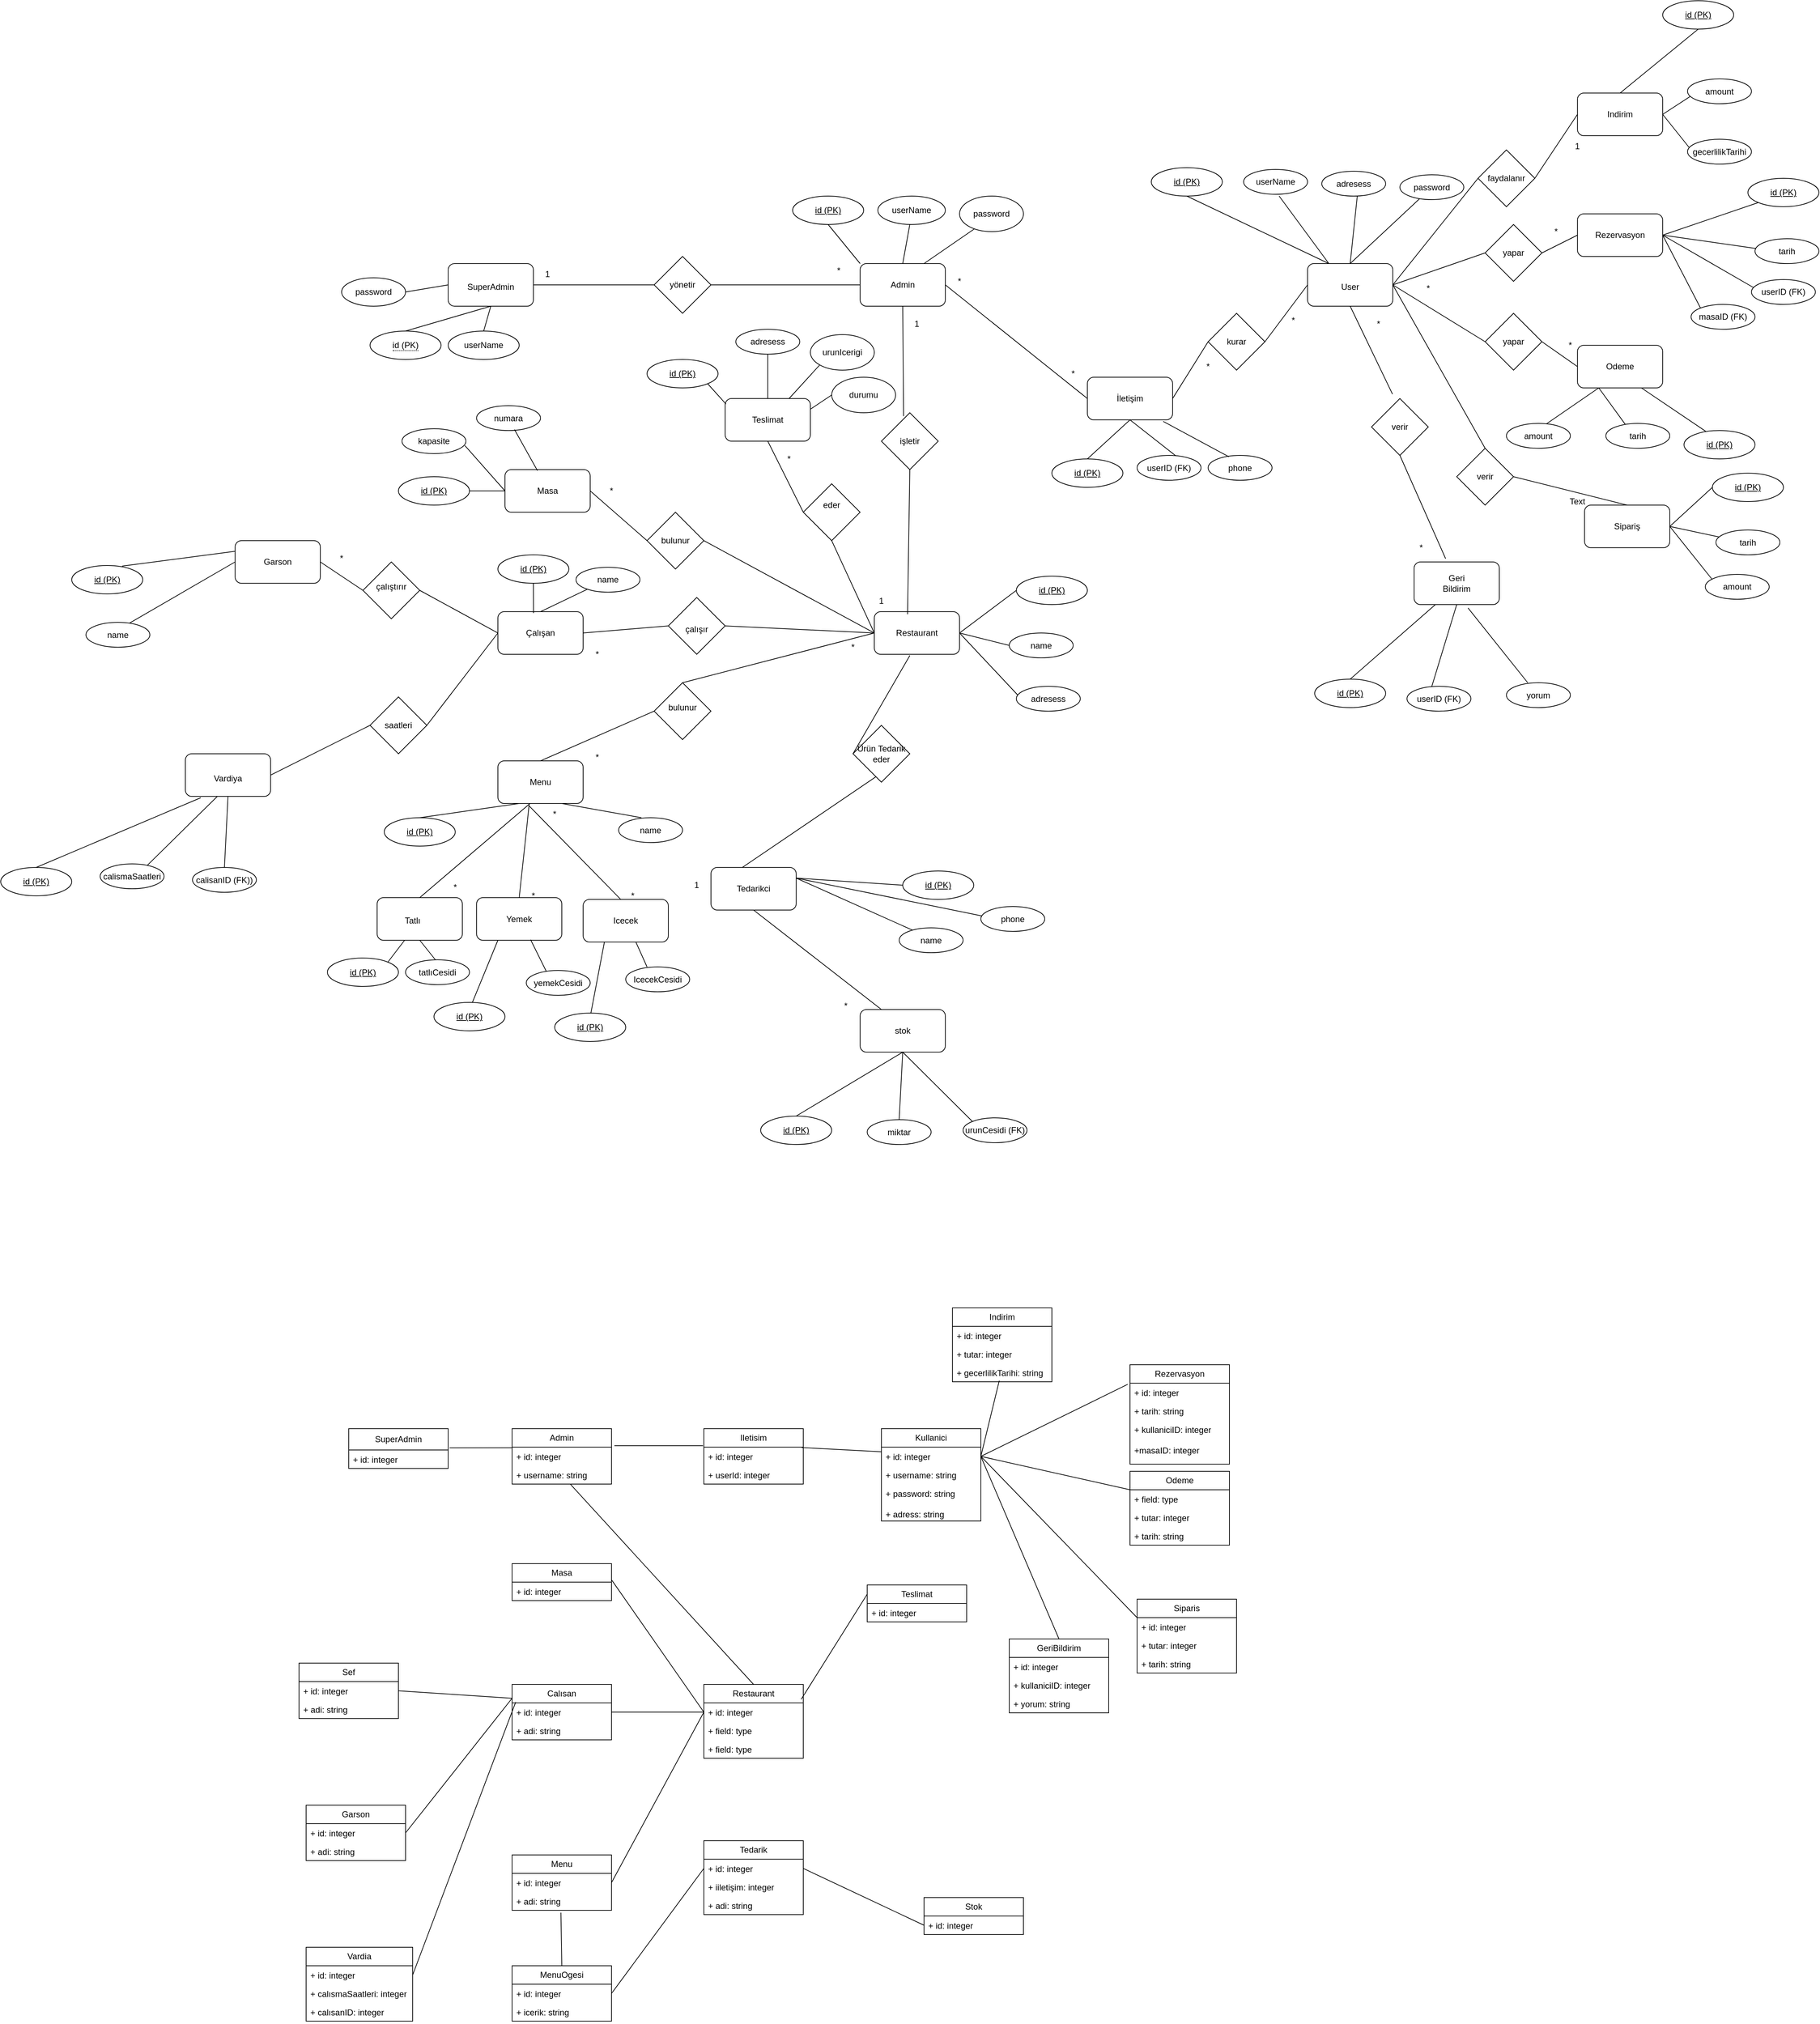 <mxfile version="24.8.0">
  <diagram id="R2lEEEUBdFMjLlhIrx00" name="Page-1">
    <mxGraphModel dx="3000" dy="1970" grid="1" gridSize="10" guides="1" tooltips="1" connect="1" arrows="1" fold="1" page="1" pageScale="1" pageWidth="850" pageHeight="1100" math="0" shadow="0" extFonts="Permanent Marker^https://fonts.googleapis.com/css?family=Permanent+Marker">
      <root>
        <mxCell id="0" />
        <mxCell id="1" parent="0" />
        <mxCell id="mFs4ngc85-u2YBcvQ6tv-143" value="" style="rounded=1;whiteSpace=wrap;html=1;" vertex="1" parent="1">
          <mxGeometry x="-260" y="1052.5" width="120" height="60" as="geometry" />
        </mxCell>
        <mxCell id="rj0RwfOlwYhKOknB0tcM-1" value="" style="rounded=1;whiteSpace=wrap;html=1;" parent="1" vertex="1">
          <mxGeometry x="-160" y="160" width="120" height="60" as="geometry" />
        </mxCell>
        <mxCell id="rj0RwfOlwYhKOknB0tcM-6" value="" style="endArrow=none;html=1;rounded=0;exitX=1;exitY=0.5;exitDx=0;exitDy=0;entryX=0;entryY=0.5;entryDx=0;entryDy=0;" parent="1" source="rj0RwfOlwYhKOknB0tcM-97" target="rj0RwfOlwYhKOknB0tcM-22" edge="1">
          <mxGeometry width="50" height="50" relative="1" as="geometry">
            <mxPoint x="520" y="340" as="sourcePoint" />
            <mxPoint x="570" y="290" as="targetPoint" />
          </mxGeometry>
        </mxCell>
        <mxCell id="rj0RwfOlwYhKOknB0tcM-7" value="" style="endArrow=none;html=1;rounded=0;exitX=0.39;exitY=0.06;exitDx=0;exitDy=0;entryX=0.5;entryY=1;entryDx=0;entryDy=0;exitPerimeter=0;" parent="1" source="rj0RwfOlwYhKOknB0tcM-107" target="rj0RwfOlwYhKOknB0tcM-15" edge="1">
          <mxGeometry width="50" height="50" relative="1" as="geometry">
            <mxPoint x="520" y="340" as="sourcePoint" />
            <mxPoint x="570" y="290" as="targetPoint" />
          </mxGeometry>
        </mxCell>
        <mxCell id="rj0RwfOlwYhKOknB0tcM-8" value="" style="endArrow=none;html=1;rounded=0;exitX=1;exitY=0.5;exitDx=0;exitDy=0;entryX=0;entryY=0.5;entryDx=0;entryDy=0;" parent="1" source="rj0RwfOlwYhKOknB0tcM-91" target="rj0RwfOlwYhKOknB0tcM-38" edge="1">
          <mxGeometry width="50" height="50" relative="1" as="geometry">
            <mxPoint x="250" y="1180" as="sourcePoint" />
            <mxPoint x="570" y="290" as="targetPoint" />
          </mxGeometry>
        </mxCell>
        <mxCell id="rj0RwfOlwYhKOknB0tcM-10" value="" style="endArrow=none;html=1;rounded=0;exitX=1;exitY=0.5;exitDx=0;exitDy=0;entryX=0;entryY=0.5;entryDx=0;entryDy=0;" parent="1" source="rj0RwfOlwYhKOknB0tcM-73" target="rj0RwfOlwYhKOknB0tcM-20" edge="1">
          <mxGeometry width="50" height="50" relative="1" as="geometry">
            <mxPoint x="520" y="340" as="sourcePoint" />
            <mxPoint x="570" y="290" as="targetPoint" />
          </mxGeometry>
        </mxCell>
        <mxCell id="rj0RwfOlwYhKOknB0tcM-11" value="" style="endArrow=none;html=1;rounded=0;entryX=1;entryY=0.5;entryDx=0;entryDy=0;exitX=0;exitY=0.5;exitDx=0;exitDy=0;" parent="1" source="rj0RwfOlwYhKOknB0tcM-71" target="rj0RwfOlwYhKOknB0tcM-28" edge="1">
          <mxGeometry width="50" height="50" relative="1" as="geometry">
            <mxPoint x="520" y="340" as="sourcePoint" />
            <mxPoint x="570" y="290" as="targetPoint" />
          </mxGeometry>
        </mxCell>
        <mxCell id="rj0RwfOlwYhKOknB0tcM-12" value="" style="endArrow=none;html=1;rounded=0;exitX=0;exitY=0.5;exitDx=0;exitDy=0;entryX=0.5;entryY=0;entryDx=0;entryDy=0;" parent="1" source="rj0RwfOlwYhKOknB0tcM-92" target="rj0RwfOlwYhKOknB0tcM-16" edge="1">
          <mxGeometry width="50" height="50" relative="1" as="geometry">
            <mxPoint x="520" y="340" as="sourcePoint" />
            <mxPoint x="570" y="290" as="targetPoint" />
          </mxGeometry>
        </mxCell>
        <mxCell id="rj0RwfOlwYhKOknB0tcM-13" value="" style="endArrow=none;html=1;rounded=0;exitX=0;exitY=0.5;exitDx=0;exitDy=0;entryX=0.5;entryY=1;entryDx=0;entryDy=0;" parent="1" source="rj0RwfOlwYhKOknB0tcM-72" target="rj0RwfOlwYhKOknB0tcM-26" edge="1">
          <mxGeometry width="50" height="50" relative="1" as="geometry">
            <mxPoint x="520" y="340" as="sourcePoint" />
            <mxPoint x="570" y="290" as="targetPoint" />
          </mxGeometry>
        </mxCell>
        <mxCell id="rj0RwfOlwYhKOknB0tcM-14" value="" style="endArrow=none;html=1;rounded=0;exitX=1;exitY=0.5;exitDx=0;exitDy=0;" parent="1" source="rj0RwfOlwYhKOknB0tcM-69" target="rj0RwfOlwYhKOknB0tcM-15" edge="1">
          <mxGeometry width="50" height="50" relative="1" as="geometry">
            <mxPoint x="320" y="220" as="sourcePoint" />
            <mxPoint x="340" y="190" as="targetPoint" />
          </mxGeometry>
        </mxCell>
        <mxCell id="rj0RwfOlwYhKOknB0tcM-15" value="" style="rounded=1;whiteSpace=wrap;html=1;" parent="1" vertex="1">
          <mxGeometry x="420" y="160" width="120" height="60" as="geometry" />
        </mxCell>
        <mxCell id="rj0RwfOlwYhKOknB0tcM-16" value="" style="rounded=1;whiteSpace=wrap;html=1;" parent="1" vertex="1">
          <mxGeometry x="-90" y="860" width="120" height="60" as="geometry" />
        </mxCell>
        <mxCell id="rj0RwfOlwYhKOknB0tcM-17" value="" style="rounded=1;whiteSpace=wrap;html=1;" parent="1" vertex="1">
          <mxGeometry x="420" y="1210" width="120" height="60" as="geometry" />
        </mxCell>
        <mxCell id="rj0RwfOlwYhKOknB0tcM-18" value="" style="rounded=1;whiteSpace=wrap;html=1;" parent="1" vertex="1">
          <mxGeometry x="1430" y="275" width="120" height="60" as="geometry" />
        </mxCell>
        <mxCell id="rj0RwfOlwYhKOknB0tcM-19" value="" style="rounded=1;whiteSpace=wrap;html=1;" parent="1" vertex="1">
          <mxGeometry x="740" y="320" width="120" height="60" as="geometry" />
        </mxCell>
        <mxCell id="rj0RwfOlwYhKOknB0tcM-20" value="" style="rounded=1;whiteSpace=wrap;html=1;" parent="1" vertex="1">
          <mxGeometry x="440" y="650" width="120" height="60" as="geometry" />
        </mxCell>
        <mxCell id="rj0RwfOlwYhKOknB0tcM-21" value="" style="rounded=1;whiteSpace=wrap;html=1;" parent="1" vertex="1">
          <mxGeometry x="1430" y="90" width="120" height="60" as="geometry" />
        </mxCell>
        <mxCell id="rj0RwfOlwYhKOknB0tcM-22" value="" style="rounded=1;whiteSpace=wrap;html=1;" parent="1" vertex="1">
          <mxGeometry x="-90" y="650" width="120" height="60" as="geometry" />
        </mxCell>
        <mxCell id="rj0RwfOlwYhKOknB0tcM-23" value="" style="rounded=1;whiteSpace=wrap;html=1;" parent="1" vertex="1">
          <mxGeometry x="1050" y="160" width="120" height="60" as="geometry" />
        </mxCell>
        <mxCell id="rj0RwfOlwYhKOknB0tcM-24" value="" style="rounded=1;whiteSpace=wrap;html=1;" parent="1" vertex="1">
          <mxGeometry x="1430" y="-80" width="120" height="60" as="geometry" />
        </mxCell>
        <mxCell id="rj0RwfOlwYhKOknB0tcM-25" value="" style="rounded=1;whiteSpace=wrap;html=1;" parent="1" vertex="1">
          <mxGeometry x="1440" y="500" width="120" height="60" as="geometry" />
        </mxCell>
        <mxCell id="rj0RwfOlwYhKOknB0tcM-26" value="" style="rounded=1;whiteSpace=wrap;html=1;" parent="1" vertex="1">
          <mxGeometry x="230" y="350" width="120" height="60" as="geometry" />
        </mxCell>
        <mxCell id="rj0RwfOlwYhKOknB0tcM-27" value="" style="rounded=1;whiteSpace=wrap;html=1;" parent="1" vertex="1">
          <mxGeometry x="1200" y="580" width="120" height="60" as="geometry" />
        </mxCell>
        <mxCell id="rj0RwfOlwYhKOknB0tcM-28" value="" style="rounded=1;whiteSpace=wrap;html=1;" parent="1" vertex="1">
          <mxGeometry x="-80" y="450" width="120" height="60" as="geometry" />
        </mxCell>
        <mxCell id="rj0RwfOlwYhKOknB0tcM-29" value="" style="endArrow=none;html=1;rounded=0;entryX=1;entryY=0.5;entryDx=0;entryDy=0;exitX=0;exitY=0.5;exitDx=0;exitDy=0;" parent="1" source="rj0RwfOlwYhKOknB0tcM-78" target="rj0RwfOlwYhKOknB0tcM-23" edge="1">
          <mxGeometry width="50" height="50" relative="1" as="geometry">
            <mxPoint x="410" y="330" as="sourcePoint" />
            <mxPoint x="460" y="280" as="targetPoint" />
          </mxGeometry>
        </mxCell>
        <mxCell id="rj0RwfOlwYhKOknB0tcM-30" value="" style="endArrow=none;html=1;rounded=0;entryX=1;entryY=0.5;entryDx=0;entryDy=0;exitX=0;exitY=0.5;exitDx=0;exitDy=0;" parent="1" source="rj0RwfOlwYhKOknB0tcM-77" target="rj0RwfOlwYhKOknB0tcM-23" edge="1">
          <mxGeometry width="50" height="50" relative="1" as="geometry">
            <mxPoint x="410" y="330" as="sourcePoint" />
            <mxPoint x="460" y="280" as="targetPoint" />
          </mxGeometry>
        </mxCell>
        <mxCell id="rj0RwfOlwYhKOknB0tcM-31" value="" style="endArrow=none;html=1;rounded=0;entryX=1;entryY=0.5;entryDx=0;entryDy=0;exitX=0;exitY=0.5;exitDx=0;exitDy=0;" parent="1" source="rj0RwfOlwYhKOknB0tcM-79" target="rj0RwfOlwYhKOknB0tcM-19" edge="1">
          <mxGeometry width="50" height="50" relative="1" as="geometry">
            <mxPoint x="410" y="330" as="sourcePoint" />
            <mxPoint x="460" y="280" as="targetPoint" />
          </mxGeometry>
        </mxCell>
        <mxCell id="rj0RwfOlwYhKOknB0tcM-32" value="" style="endArrow=none;html=1;rounded=0;exitX=1;exitY=0.5;exitDx=0;exitDy=0;entryX=0;entryY=0.5;entryDx=0;entryDy=0;" parent="1" source="rj0RwfOlwYhKOknB0tcM-15" target="rj0RwfOlwYhKOknB0tcM-19" edge="1">
          <mxGeometry width="50" height="50" relative="1" as="geometry">
            <mxPoint x="410" y="330" as="sourcePoint" />
            <mxPoint x="460" y="280" as="targetPoint" />
          </mxGeometry>
        </mxCell>
        <mxCell id="rj0RwfOlwYhKOknB0tcM-34" value="" style="endArrow=none;html=1;rounded=0;entryX=0.5;entryY=1;entryDx=0;entryDy=0;exitX=0.25;exitY=0;exitDx=0;exitDy=0;" parent="1" source="rj0RwfOlwYhKOknB0tcM-17" target="rj0RwfOlwYhKOknB0tcM-38" edge="1">
          <mxGeometry width="50" height="50" relative="1" as="geometry">
            <mxPoint x="1460" y="1265" as="sourcePoint" />
            <mxPoint x="1310" y="1080" as="targetPoint" />
          </mxGeometry>
        </mxCell>
        <mxCell id="rj0RwfOlwYhKOknB0tcM-35" value="" style="endArrow=none;html=1;rounded=0;entryX=0.5;entryY=1;entryDx=0;entryDy=0;exitX=0.37;exitY=-0.077;exitDx=0;exitDy=0;exitPerimeter=0;" parent="1" source="rj0RwfOlwYhKOknB0tcM-74" target="rj0RwfOlwYhKOknB0tcM-23" edge="1">
          <mxGeometry width="50" height="50" relative="1" as="geometry">
            <mxPoint x="880" y="330" as="sourcePoint" />
            <mxPoint x="930" y="280" as="targetPoint" />
          </mxGeometry>
        </mxCell>
        <mxCell id="rj0RwfOlwYhKOknB0tcM-36" value="" style="endArrow=none;html=1;rounded=0;entryX=1;entryY=0.5;entryDx=0;entryDy=0;exitX=0.5;exitY=0;exitDx=0;exitDy=0;" parent="1" source="rj0RwfOlwYhKOknB0tcM-75" target="rj0RwfOlwYhKOknB0tcM-23" edge="1">
          <mxGeometry width="50" height="50" relative="1" as="geometry">
            <mxPoint x="880" y="330" as="sourcePoint" />
            <mxPoint x="930" y="280" as="targetPoint" />
          </mxGeometry>
        </mxCell>
        <mxCell id="rj0RwfOlwYhKOknB0tcM-37" value="" style="endArrow=none;html=1;rounded=0;entryX=1;entryY=0.5;entryDx=0;entryDy=0;exitX=0;exitY=0.5;exitDx=0;exitDy=0;" parent="1" source="rj0RwfOlwYhKOknB0tcM-76" target="rj0RwfOlwYhKOknB0tcM-23" edge="1">
          <mxGeometry width="50" height="50" relative="1" as="geometry">
            <mxPoint x="880" y="330" as="sourcePoint" />
            <mxPoint x="930" y="280" as="targetPoint" />
          </mxGeometry>
        </mxCell>
        <mxCell id="rj0RwfOlwYhKOknB0tcM-38" value="" style="rounded=1;whiteSpace=wrap;html=1;" parent="1" vertex="1">
          <mxGeometry x="210" y="1010" width="120" height="60" as="geometry" />
        </mxCell>
        <mxCell id="rj0RwfOlwYhKOknB0tcM-41" value="" style="rounded=1;whiteSpace=wrap;html=1;" parent="1" vertex="1">
          <mxGeometry x="-460" y="550" width="120" height="60" as="geometry" />
        </mxCell>
        <mxCell id="rj0RwfOlwYhKOknB0tcM-42" value="" style="rounded=1;whiteSpace=wrap;html=1;" parent="1" vertex="1">
          <mxGeometry x="-530" y="850" width="120" height="60" as="geometry" />
        </mxCell>
        <mxCell id="rj0RwfOlwYhKOknB0tcM-43" value="" style="endArrow=none;html=1;rounded=0;entryX=0;entryY=0.5;entryDx=0;entryDy=0;exitX=1;exitY=0.5;exitDx=0;exitDy=0;" parent="1" source="rj0RwfOlwYhKOknB0tcM-90" target="rj0RwfOlwYhKOknB0tcM-22" edge="1">
          <mxGeometry width="50" height="50" relative="1" as="geometry">
            <mxPoint x="370" y="840" as="sourcePoint" />
            <mxPoint x="420" y="790" as="targetPoint" />
          </mxGeometry>
        </mxCell>
        <mxCell id="rj0RwfOlwYhKOknB0tcM-49" value="Vardiya" style="text;html=1;align=center;verticalAlign=middle;whiteSpace=wrap;rounded=0;" parent="1" vertex="1">
          <mxGeometry x="-500" y="870" width="60" height="30" as="geometry" />
        </mxCell>
        <mxCell id="rj0RwfOlwYhKOknB0tcM-51" value="Tedarikci" style="text;html=1;align=center;verticalAlign=middle;whiteSpace=wrap;rounded=0;" parent="1" vertex="1">
          <mxGeometry x="240" y="1025" width="60" height="30" as="geometry" />
        </mxCell>
        <mxCell id="rj0RwfOlwYhKOknB0tcM-52" value="Menu" style="text;html=1;align=center;verticalAlign=middle;whiteSpace=wrap;rounded=0;" parent="1" vertex="1">
          <mxGeometry x="-60" y="875" width="60" height="30" as="geometry" />
        </mxCell>
        <mxCell id="rj0RwfOlwYhKOknB0tcM-53" value="Çalışan" style="text;html=1;align=center;verticalAlign=middle;whiteSpace=wrap;rounded=0;" parent="1" vertex="1">
          <mxGeometry x="-60" y="665" width="60" height="30" as="geometry" />
        </mxCell>
        <mxCell id="rj0RwfOlwYhKOknB0tcM-55" value="Garson" style="text;html=1;align=center;verticalAlign=middle;whiteSpace=wrap;rounded=0;" parent="1" vertex="1">
          <mxGeometry x="-430" y="565" width="60" height="30" as="geometry" />
        </mxCell>
        <mxCell id="rj0RwfOlwYhKOknB0tcM-56" value="Masa" style="text;html=1;align=center;verticalAlign=middle;whiteSpace=wrap;rounded=0;" parent="1" vertex="1">
          <mxGeometry x="-50" y="465" width="60" height="30" as="geometry" />
        </mxCell>
        <mxCell id="rj0RwfOlwYhKOknB0tcM-57" value="Teslimat" style="text;html=1;align=center;verticalAlign=middle;whiteSpace=wrap;rounded=0;" parent="1" vertex="1">
          <mxGeometry x="260" y="365" width="60" height="30" as="geometry" />
        </mxCell>
        <mxCell id="rj0RwfOlwYhKOknB0tcM-58" value="stok" style="text;html=1;align=center;verticalAlign=middle;whiteSpace=wrap;rounded=0;" parent="1" vertex="1">
          <mxGeometry x="450" y="1225" width="60" height="30" as="geometry" />
        </mxCell>
        <mxCell id="rj0RwfOlwYhKOknB0tcM-59" value="Restaurant" style="text;html=1;align=center;verticalAlign=middle;whiteSpace=wrap;rounded=0;" parent="1" vertex="1">
          <mxGeometry x="470" y="665" width="60" height="30" as="geometry" />
        </mxCell>
        <mxCell id="rj0RwfOlwYhKOknB0tcM-60" value="Indirim" style="text;html=1;align=center;verticalAlign=middle;whiteSpace=wrap;rounded=0;" parent="1" vertex="1">
          <mxGeometry x="1460" y="-65" width="60" height="30" as="geometry" />
        </mxCell>
        <mxCell id="rj0RwfOlwYhKOknB0tcM-61" value="Geri Bildirim" style="text;html=1;align=center;verticalAlign=middle;whiteSpace=wrap;rounded=0;" parent="1" vertex="1">
          <mxGeometry x="1230" y="595" width="60" height="30" as="geometry" />
        </mxCell>
        <mxCell id="rj0RwfOlwYhKOknB0tcM-62" value="Sipariş" style="text;html=1;align=center;verticalAlign=middle;whiteSpace=wrap;rounded=0;" parent="1" vertex="1">
          <mxGeometry x="1470" y="515" width="60" height="30" as="geometry" />
        </mxCell>
        <mxCell id="rj0RwfOlwYhKOknB0tcM-63" value="Odeme" style="text;html=1;align=center;verticalAlign=middle;whiteSpace=wrap;rounded=0;" parent="1" vertex="1">
          <mxGeometry x="1460" y="290" width="60" height="30" as="geometry" />
        </mxCell>
        <mxCell id="rj0RwfOlwYhKOknB0tcM-64" value="Rezervasyon" style="text;html=1;align=center;verticalAlign=middle;whiteSpace=wrap;rounded=0;" parent="1" vertex="1">
          <mxGeometry x="1460" y="105" width="60" height="30" as="geometry" />
        </mxCell>
        <mxCell id="rj0RwfOlwYhKOknB0tcM-65" value="User" style="text;html=1;align=center;verticalAlign=middle;whiteSpace=wrap;rounded=0;" parent="1" vertex="1">
          <mxGeometry x="1080" y="180" width="60" height="25" as="geometry" />
        </mxCell>
        <mxCell id="rj0RwfOlwYhKOknB0tcM-66" value="İletişim" style="text;html=1;align=center;verticalAlign=middle;whiteSpace=wrap;rounded=0;" parent="1" vertex="1">
          <mxGeometry x="770" y="335" width="60" height="30" as="geometry" />
        </mxCell>
        <mxCell id="rj0RwfOlwYhKOknB0tcM-67" value="Admin" style="text;html=1;align=center;verticalAlign=middle;whiteSpace=wrap;rounded=0;" parent="1" vertex="1">
          <mxGeometry x="450" y="175" width="60" height="30" as="geometry" />
        </mxCell>
        <mxCell id="rj0RwfOlwYhKOknB0tcM-68" value="SuperAdmin" style="text;html=1;align=center;verticalAlign=middle;whiteSpace=wrap;rounded=0;" parent="1" vertex="1">
          <mxGeometry x="-130" y="175" width="60" height="35" as="geometry" />
        </mxCell>
        <mxCell id="rj0RwfOlwYhKOknB0tcM-70" value="" style="endArrow=none;html=1;rounded=0;exitX=1;exitY=0.5;exitDx=0;exitDy=0;" parent="1" source="rj0RwfOlwYhKOknB0tcM-1" target="rj0RwfOlwYhKOknB0tcM-69" edge="1">
          <mxGeometry width="50" height="50" relative="1" as="geometry">
            <mxPoint x="-40" y="190" as="sourcePoint" />
            <mxPoint x="420" y="190" as="targetPoint" />
          </mxGeometry>
        </mxCell>
        <mxCell id="rj0RwfOlwYhKOknB0tcM-69" value="" style="rhombus;whiteSpace=wrap;html=1;" parent="1" vertex="1">
          <mxGeometry x="130" y="150" width="80" height="80" as="geometry" />
        </mxCell>
        <mxCell id="rj0RwfOlwYhKOknB0tcM-80" value="" style="endArrow=none;html=1;rounded=0;entryX=1;entryY=0.5;entryDx=0;entryDy=0;exitX=0;exitY=0.5;exitDx=0;exitDy=0;" parent="1" source="rj0RwfOlwYhKOknB0tcM-23" target="rj0RwfOlwYhKOknB0tcM-79" edge="1">
          <mxGeometry width="50" height="50" relative="1" as="geometry">
            <mxPoint x="1050" y="190" as="sourcePoint" />
            <mxPoint x="860" y="350" as="targetPoint" />
          </mxGeometry>
        </mxCell>
        <mxCell id="rj0RwfOlwYhKOknB0tcM-79" value="kurar" style="rhombus;whiteSpace=wrap;html=1;" parent="1" vertex="1">
          <mxGeometry x="910" y="230" width="80" height="80" as="geometry" />
        </mxCell>
        <mxCell id="rj0RwfOlwYhKOknB0tcM-81" value="" style="endArrow=none;html=1;rounded=0;entryX=1;entryY=0.5;entryDx=0;entryDy=0;exitX=0;exitY=0.5;exitDx=0;exitDy=0;" parent="1" source="rj0RwfOlwYhKOknB0tcM-24" target="rj0RwfOlwYhKOknB0tcM-78" edge="1">
          <mxGeometry width="50" height="50" relative="1" as="geometry">
            <mxPoint x="1430" y="-50" as="sourcePoint" />
            <mxPoint x="1170" y="190" as="targetPoint" />
          </mxGeometry>
        </mxCell>
        <mxCell id="rj0RwfOlwYhKOknB0tcM-78" value="faydalanır" style="rhombus;whiteSpace=wrap;html=1;" parent="1" vertex="1">
          <mxGeometry x="1290" width="80" height="80" as="geometry" />
        </mxCell>
        <mxCell id="rj0RwfOlwYhKOknB0tcM-82" value="" style="endArrow=none;html=1;rounded=0;entryX=1;entryY=0.5;entryDx=0;entryDy=0;exitX=0;exitY=0.5;exitDx=0;exitDy=0;" parent="1" source="rj0RwfOlwYhKOknB0tcM-21" target="rj0RwfOlwYhKOknB0tcM-77" edge="1">
          <mxGeometry width="50" height="50" relative="1" as="geometry">
            <mxPoint x="1430" y="120" as="sourcePoint" />
            <mxPoint x="1170" y="190" as="targetPoint" />
          </mxGeometry>
        </mxCell>
        <mxCell id="rj0RwfOlwYhKOknB0tcM-77" value="yapar" style="rhombus;whiteSpace=wrap;html=1;" parent="1" vertex="1">
          <mxGeometry x="1300" y="105" width="80" height="80" as="geometry" />
        </mxCell>
        <mxCell id="rj0RwfOlwYhKOknB0tcM-83" value="" style="endArrow=none;html=1;rounded=0;entryX=1;entryY=0.5;entryDx=0;entryDy=0;exitX=0;exitY=0.5;exitDx=0;exitDy=0;" parent="1" source="rj0RwfOlwYhKOknB0tcM-18" target="rj0RwfOlwYhKOknB0tcM-76" edge="1">
          <mxGeometry width="50" height="50" relative="1" as="geometry">
            <mxPoint x="1430" y="305" as="sourcePoint" />
            <mxPoint x="1170" y="190" as="targetPoint" />
          </mxGeometry>
        </mxCell>
        <mxCell id="rj0RwfOlwYhKOknB0tcM-76" value="yapar" style="rhombus;whiteSpace=wrap;html=1;" parent="1" vertex="1">
          <mxGeometry x="1300" y="230" width="80" height="80" as="geometry" />
        </mxCell>
        <mxCell id="rj0RwfOlwYhKOknB0tcM-84" value="" style="endArrow=none;html=1;rounded=0;entryX=1;entryY=0.5;entryDx=0;entryDy=0;exitX=0.5;exitY=0;exitDx=0;exitDy=0;" parent="1" source="rj0RwfOlwYhKOknB0tcM-25" target="rj0RwfOlwYhKOknB0tcM-75" edge="1">
          <mxGeometry width="50" height="50" relative="1" as="geometry">
            <mxPoint x="1500" y="500" as="sourcePoint" />
            <mxPoint x="1170" y="190" as="targetPoint" />
          </mxGeometry>
        </mxCell>
        <mxCell id="rj0RwfOlwYhKOknB0tcM-75" value="verir" style="rhombus;whiteSpace=wrap;html=1;" parent="1" vertex="1">
          <mxGeometry x="1260" y="420" width="80" height="80" as="geometry" />
        </mxCell>
        <mxCell id="rj0RwfOlwYhKOknB0tcM-85" value="" style="endArrow=none;html=1;rounded=0;entryX=0.5;entryY=1;entryDx=0;entryDy=0;exitX=0.37;exitY=-0.077;exitDx=0;exitDy=0;exitPerimeter=0;" parent="1" source="rj0RwfOlwYhKOknB0tcM-27" target="rj0RwfOlwYhKOknB0tcM-74" edge="1">
          <mxGeometry width="50" height="50" relative="1" as="geometry">
            <mxPoint x="1244" y="575" as="sourcePoint" />
            <mxPoint x="1110" y="220" as="targetPoint" />
          </mxGeometry>
        </mxCell>
        <mxCell id="rj0RwfOlwYhKOknB0tcM-74" value="verir" style="rhombus;whiteSpace=wrap;html=1;" parent="1" vertex="1">
          <mxGeometry x="1140" y="350" width="80" height="80" as="geometry" />
        </mxCell>
        <mxCell id="rj0RwfOlwYhKOknB0tcM-86" value="" style="endArrow=none;html=1;rounded=0;exitX=1;exitY=0.5;exitDx=0;exitDy=0;entryX=0;entryY=0.5;entryDx=0;entryDy=0;" parent="1" source="rj0RwfOlwYhKOknB0tcM-22" target="rj0RwfOlwYhKOknB0tcM-73" edge="1">
          <mxGeometry width="50" height="50" relative="1" as="geometry">
            <mxPoint x="30" y="680" as="sourcePoint" />
            <mxPoint x="440" y="680" as="targetPoint" />
          </mxGeometry>
        </mxCell>
        <mxCell id="rj0RwfOlwYhKOknB0tcM-73" value="" style="rhombus;whiteSpace=wrap;html=1;" parent="1" vertex="1">
          <mxGeometry x="150" y="630" width="80" height="80" as="geometry" />
        </mxCell>
        <mxCell id="rj0RwfOlwYhKOknB0tcM-87" value="" style="endArrow=none;html=1;rounded=0;exitX=0;exitY=0.5;exitDx=0;exitDy=0;entryX=0.5;entryY=1;entryDx=0;entryDy=0;" parent="1" source="rj0RwfOlwYhKOknB0tcM-20" target="rj0RwfOlwYhKOknB0tcM-72" edge="1">
          <mxGeometry width="50" height="50" relative="1" as="geometry">
            <mxPoint x="440" y="680" as="sourcePoint" />
            <mxPoint x="290" y="410" as="targetPoint" />
          </mxGeometry>
        </mxCell>
        <mxCell id="rj0RwfOlwYhKOknB0tcM-72" value="" style="rhombus;whiteSpace=wrap;html=1;" parent="1" vertex="1">
          <mxGeometry x="340" y="470" width="80" height="80" as="geometry" />
        </mxCell>
        <mxCell id="rj0RwfOlwYhKOknB0tcM-88" value="" style="endArrow=none;html=1;rounded=0;entryX=1;entryY=0.5;entryDx=0;entryDy=0;exitX=0;exitY=0.5;exitDx=0;exitDy=0;" parent="1" source="rj0RwfOlwYhKOknB0tcM-20" target="rj0RwfOlwYhKOknB0tcM-71" edge="1">
          <mxGeometry width="50" height="50" relative="1" as="geometry">
            <mxPoint x="440" y="680" as="sourcePoint" />
            <mxPoint x="40" y="480" as="targetPoint" />
          </mxGeometry>
        </mxCell>
        <mxCell id="rj0RwfOlwYhKOknB0tcM-71" value="" style="rhombus;whiteSpace=wrap;html=1;" parent="1" vertex="1">
          <mxGeometry x="120" y="510" width="80" height="80" as="geometry" />
        </mxCell>
        <mxCell id="rj0RwfOlwYhKOknB0tcM-93" value="" style="endArrow=none;html=1;rounded=0;exitX=0;exitY=0.5;exitDx=0;exitDy=0;entryX=0.5;entryY=0;entryDx=0;entryDy=0;" parent="1" source="rj0RwfOlwYhKOknB0tcM-20" target="rj0RwfOlwYhKOknB0tcM-92" edge="1">
          <mxGeometry width="50" height="50" relative="1" as="geometry">
            <mxPoint x="440" y="680" as="sourcePoint" />
            <mxPoint x="-30" y="860" as="targetPoint" />
          </mxGeometry>
        </mxCell>
        <mxCell id="rj0RwfOlwYhKOknB0tcM-92" value="" style="rhombus;whiteSpace=wrap;html=1;" parent="1" vertex="1">
          <mxGeometry x="130" y="750" width="80" height="80" as="geometry" />
        </mxCell>
        <mxCell id="rj0RwfOlwYhKOknB0tcM-94" value="" style="endArrow=none;html=1;rounded=0;exitX=0.418;exitY=1.024;exitDx=0;exitDy=0;entryX=0;entryY=0.5;entryDx=0;entryDy=0;exitPerimeter=0;" parent="1" source="rj0RwfOlwYhKOknB0tcM-20" target="rj0RwfOlwYhKOknB0tcM-91" edge="1">
          <mxGeometry width="50" height="50" relative="1" as="geometry">
            <mxPoint x="30" y="1150" as="sourcePoint" />
            <mxPoint x="210" y="1040" as="targetPoint" />
          </mxGeometry>
        </mxCell>
        <mxCell id="rj0RwfOlwYhKOknB0tcM-91" value="Ürün Tedarik eder" style="rhombus;whiteSpace=wrap;html=1;" parent="1" vertex="1">
          <mxGeometry x="410" y="810" width="80" height="80" as="geometry" />
        </mxCell>
        <mxCell id="rj0RwfOlwYhKOknB0tcM-95" value="" style="endArrow=none;html=1;rounded=0;entryX=0;entryY=0.5;entryDx=0;entryDy=0;exitX=1;exitY=0.5;exitDx=0;exitDy=0;" parent="1" source="rj0RwfOlwYhKOknB0tcM-42" target="rj0RwfOlwYhKOknB0tcM-90" edge="1">
          <mxGeometry width="50" height="50" relative="1" as="geometry">
            <mxPoint x="-350" y="1080" as="sourcePoint" />
            <mxPoint x="-90" y="680" as="targetPoint" />
          </mxGeometry>
        </mxCell>
        <mxCell id="rj0RwfOlwYhKOknB0tcM-90" value="" style="rhombus;whiteSpace=wrap;html=1;" parent="1" vertex="1">
          <mxGeometry x="-270" y="770" width="80" height="80" as="geometry" />
        </mxCell>
        <mxCell id="rj0RwfOlwYhKOknB0tcM-98" value="" style="endArrow=none;html=1;rounded=0;exitX=1;exitY=0.5;exitDx=0;exitDy=0;entryX=0;entryY=0.5;entryDx=0;entryDy=0;" parent="1" source="rj0RwfOlwYhKOknB0tcM-41" target="rj0RwfOlwYhKOknB0tcM-97" edge="1">
          <mxGeometry width="50" height="50" relative="1" as="geometry">
            <mxPoint x="-340" y="580" as="sourcePoint" />
            <mxPoint x="-90" y="680" as="targetPoint" />
          </mxGeometry>
        </mxCell>
        <mxCell id="rj0RwfOlwYhKOknB0tcM-97" value="" style="rhombus;whiteSpace=wrap;html=1;" parent="1" vertex="1">
          <mxGeometry x="-280" y="580" width="80" height="80" as="geometry" />
        </mxCell>
        <mxCell id="rj0RwfOlwYhKOknB0tcM-99" value="yönetir" style="text;html=1;align=center;verticalAlign=middle;whiteSpace=wrap;rounded=0;" parent="1" vertex="1">
          <mxGeometry x="140" y="175" width="60" height="30" as="geometry" />
        </mxCell>
        <mxCell id="rj0RwfOlwYhKOknB0tcM-100" value="eder" style="text;html=1;align=center;verticalAlign=middle;whiteSpace=wrap;rounded=0;" parent="1" vertex="1">
          <mxGeometry x="350" y="480" width="60" height="40" as="geometry" />
        </mxCell>
        <mxCell id="rj0RwfOlwYhKOknB0tcM-101" value="bulunur" style="text;html=1;align=center;verticalAlign=middle;whiteSpace=wrap;rounded=0;" parent="1" vertex="1">
          <mxGeometry x="130" y="535" width="60" height="30" as="geometry" />
        </mxCell>
        <mxCell id="rj0RwfOlwYhKOknB0tcM-102" value="çalışır" style="text;html=1;align=center;verticalAlign=middle;whiteSpace=wrap;rounded=0;" parent="1" vertex="1">
          <mxGeometry x="160" y="660" width="60" height="30" as="geometry" />
        </mxCell>
        <mxCell id="rj0RwfOlwYhKOknB0tcM-103" value="bulunur" style="text;html=1;align=center;verticalAlign=middle;whiteSpace=wrap;rounded=0;" parent="1" vertex="1">
          <mxGeometry x="140" y="770" width="60" height="30" as="geometry" />
        </mxCell>
        <mxCell id="rj0RwfOlwYhKOknB0tcM-104" value="çalıştırır" style="text;html=1;align=center;verticalAlign=middle;whiteSpace=wrap;rounded=0;" parent="1" vertex="1">
          <mxGeometry x="-270" y="600" width="60" height="30" as="geometry" />
        </mxCell>
        <mxCell id="rj0RwfOlwYhKOknB0tcM-106" value="saatleri" style="text;html=1;align=center;verticalAlign=middle;whiteSpace=wrap;rounded=0;" parent="1" vertex="1">
          <mxGeometry x="-260" y="795" width="60" height="30" as="geometry" />
        </mxCell>
        <mxCell id="rj0RwfOlwYhKOknB0tcM-108" value="" style="endArrow=none;html=1;rounded=0;exitX=0.39;exitY=0.06;exitDx=0;exitDy=0;entryX=0.5;entryY=1;entryDx=0;entryDy=0;exitPerimeter=0;" parent="1" source="rj0RwfOlwYhKOknB0tcM-20" target="rj0RwfOlwYhKOknB0tcM-107" edge="1">
          <mxGeometry width="50" height="50" relative="1" as="geometry">
            <mxPoint x="487" y="654" as="sourcePoint" />
            <mxPoint x="480" y="220" as="targetPoint" />
          </mxGeometry>
        </mxCell>
        <mxCell id="rj0RwfOlwYhKOknB0tcM-107" value="işletir" style="rhombus;whiteSpace=wrap;html=1;" parent="1" vertex="1">
          <mxGeometry x="450" y="370" width="80" height="80" as="geometry" />
        </mxCell>
        <mxCell id="rj0RwfOlwYhKOknB0tcM-149" value="&lt;span style=&quot;border-bottom: 1px dotted&quot;&gt;id (PK)&lt;/span&gt;" style="ellipse;whiteSpace=wrap;html=1;align=center;" parent="1" vertex="1">
          <mxGeometry x="-270" y="255" width="100" height="40" as="geometry" />
        </mxCell>
        <mxCell id="rj0RwfOlwYhKOknB0tcM-151" value="" style="endArrow=none;html=1;rounded=0;entryX=0;entryY=0.5;entryDx=0;entryDy=0;" parent="1" target="rj0RwfOlwYhKOknB0tcM-41" edge="1">
          <mxGeometry width="50" height="50" relative="1" as="geometry">
            <mxPoint x="-621.535" y="673.557" as="sourcePoint" />
            <mxPoint x="340" y="240" as="targetPoint" />
          </mxGeometry>
        </mxCell>
        <mxCell id="rj0RwfOlwYhKOknB0tcM-152" value="" style="endArrow=none;html=1;rounded=0;exitX=0.709;exitY=0.022;exitDx=0;exitDy=0;exitPerimeter=0;entryX=0;entryY=0.25;entryDx=0;entryDy=0;" parent="1" source="rj0RwfOlwYhKOknB0tcM-187" target="rj0RwfOlwYhKOknB0tcM-41" edge="1">
          <mxGeometry width="50" height="50" relative="1" as="geometry">
            <mxPoint x="290" y="290" as="sourcePoint" />
            <mxPoint x="340" y="240" as="targetPoint" />
          </mxGeometry>
        </mxCell>
        <mxCell id="rj0RwfOlwYhKOknB0tcM-153" value="" style="endArrow=none;html=1;rounded=0;exitX=0.5;exitY=0;exitDx=0;exitDy=0;entryX=0;entryY=1;entryDx=0;entryDy=0;" parent="1" source="rj0RwfOlwYhKOknB0tcM-22" edge="1">
          <mxGeometry width="50" height="50" relative="1" as="geometry">
            <mxPoint x="290" y="290" as="sourcePoint" />
            <mxPoint x="44.799" y="614.204" as="targetPoint" />
          </mxGeometry>
        </mxCell>
        <mxCell id="rj0RwfOlwYhKOknB0tcM-154" value="" style="endArrow=none;html=1;rounded=0;exitX=0.5;exitY=1;exitDx=0;exitDy=0;entryX=0.418;entryY=0.033;entryDx=0;entryDy=0;entryPerimeter=0;" parent="1" source="rj0RwfOlwYhKOknB0tcM-185" target="rj0RwfOlwYhKOknB0tcM-22" edge="1">
          <mxGeometry width="50" height="50" relative="1" as="geometry">
            <mxPoint x="290" y="290" as="sourcePoint" />
            <mxPoint x="340" y="240" as="targetPoint" />
          </mxGeometry>
        </mxCell>
        <mxCell id="rj0RwfOlwYhKOknB0tcM-155" value="" style="endArrow=none;html=1;rounded=0;exitX=1;exitY=0.5;exitDx=0;exitDy=0;entryX=0;entryY=0.5;entryDx=0;entryDy=0;" parent="1" source="rj0RwfOlwYhKOknB0tcM-186" target="rj0RwfOlwYhKOknB0tcM-28" edge="1">
          <mxGeometry width="50" height="50" relative="1" as="geometry">
            <mxPoint x="290" y="290" as="sourcePoint" />
            <mxPoint x="340" y="240" as="targetPoint" />
          </mxGeometry>
        </mxCell>
        <mxCell id="rj0RwfOlwYhKOknB0tcM-156" value="" style="endArrow=none;html=1;rounded=0;exitX=0.5;exitY=1;exitDx=0;exitDy=0;entryX=0.5;entryY=0;entryDx=0;entryDy=0;" parent="1" source="mFs4ngc85-u2YBcvQ6tv-126" target="rj0RwfOlwYhKOknB0tcM-26" edge="1">
          <mxGeometry width="50" height="50" relative="1" as="geometry">
            <mxPoint x="290" y="290" as="sourcePoint" />
            <mxPoint x="340" y="240" as="targetPoint" />
          </mxGeometry>
        </mxCell>
        <mxCell id="rj0RwfOlwYhKOknB0tcM-157" value="" style="endArrow=none;html=1;rounded=0;exitX=1;exitY=0.25;exitDx=0;exitDy=0;entryX=0;entryY=0.5;entryDx=0;entryDy=0;" parent="1" source="rj0RwfOlwYhKOknB0tcM-38" edge="1">
          <mxGeometry width="50" height="50" relative="1" as="geometry">
            <mxPoint x="290" y="290" as="sourcePoint" />
            <mxPoint x="600" y="1080" as="targetPoint" />
          </mxGeometry>
        </mxCell>
        <mxCell id="rj0RwfOlwYhKOknB0tcM-158" value="" style="endArrow=none;html=1;rounded=0;entryX=1;entryY=0.25;entryDx=0;entryDy=0;exitX=0;exitY=0.5;exitDx=0;exitDy=0;" parent="1" source="rj0RwfOlwYhKOknB0tcM-191" target="rj0RwfOlwYhKOknB0tcM-38" edge="1">
          <mxGeometry width="50" height="50" relative="1" as="geometry">
            <mxPoint x="290" y="290" as="sourcePoint" />
            <mxPoint x="340" y="240" as="targetPoint" />
          </mxGeometry>
        </mxCell>
        <mxCell id="rj0RwfOlwYhKOknB0tcM-159" value="" style="endArrow=none;html=1;rounded=0;exitX=0.5;exitY=1;exitDx=0;exitDy=0;entryX=0.5;entryY=0;entryDx=0;entryDy=0;" parent="1" source="rj0RwfOlwYhKOknB0tcM-17" target="rj0RwfOlwYhKOknB0tcM-180" edge="1">
          <mxGeometry width="50" height="50" relative="1" as="geometry">
            <mxPoint x="290" y="290" as="sourcePoint" />
            <mxPoint x="340" y="240" as="targetPoint" />
          </mxGeometry>
        </mxCell>
        <mxCell id="rj0RwfOlwYhKOknB0tcM-161" value="" style="endArrow=none;html=1;rounded=0;exitX=0.5;exitY=0;exitDx=0;exitDy=0;entryX=0.5;entryY=1;entryDx=0;entryDy=0;" parent="1" source="rj0RwfOlwYhKOknB0tcM-149" target="rj0RwfOlwYhKOknB0tcM-1" edge="1">
          <mxGeometry width="50" height="50" relative="1" as="geometry">
            <mxPoint x="290" y="290" as="sourcePoint" />
            <mxPoint x="340" y="240" as="targetPoint" />
          </mxGeometry>
        </mxCell>
        <mxCell id="rj0RwfOlwYhKOknB0tcM-176" value="id (PK)" style="ellipse;whiteSpace=wrap;html=1;align=center;fontStyle=4;" parent="1" vertex="1">
          <mxGeometry x="830" y="25" width="100" height="40" as="geometry" />
        </mxCell>
        <mxCell id="rj0RwfOlwYhKOknB0tcM-177" value="id (PK)" style="ellipse;whiteSpace=wrap;html=1;align=center;fontStyle=4;" parent="1" vertex="1">
          <mxGeometry x="1060" y="745" width="100" height="40" as="geometry" />
        </mxCell>
        <mxCell id="rj0RwfOlwYhKOknB0tcM-178" value="id (PK)" style="ellipse;whiteSpace=wrap;html=1;align=center;fontStyle=4;" parent="1" vertex="1">
          <mxGeometry x="325" y="65" width="100" height="40" as="geometry" />
        </mxCell>
        <mxCell id="rj0RwfOlwYhKOknB0tcM-180" value="id (PK)" style="ellipse;whiteSpace=wrap;html=1;align=center;fontStyle=4;" parent="1" vertex="1">
          <mxGeometry x="280" y="1360" width="100" height="40" as="geometry" />
        </mxCell>
        <mxCell id="rj0RwfOlwYhKOknB0tcM-181" value="id (PK)" style="ellipse;whiteSpace=wrap;html=1;align=center;fontStyle=4;" parent="1" vertex="1">
          <mxGeometry x="1620" y="455" width="100" height="40" as="geometry" />
        </mxCell>
        <mxCell id="rj0RwfOlwYhKOknB0tcM-182" value="id (PK)" style="ellipse;whiteSpace=wrap;html=1;align=center;fontStyle=4;" parent="1" vertex="1">
          <mxGeometry x="1580" y="395" width="100" height="40" as="geometry" />
        </mxCell>
        <mxCell id="rj0RwfOlwYhKOknB0tcM-183" value="id (PK)" style="ellipse;whiteSpace=wrap;html=1;align=center;fontStyle=4;" parent="1" vertex="1">
          <mxGeometry x="1670" y="40" width="100" height="40" as="geometry" />
        </mxCell>
        <mxCell id="rj0RwfOlwYhKOknB0tcM-184" value="id (PK)" style="ellipse;whiteSpace=wrap;html=1;align=center;fontStyle=4;" parent="1" vertex="1">
          <mxGeometry x="1550" y="-210" width="100" height="40" as="geometry" />
        </mxCell>
        <mxCell id="rj0RwfOlwYhKOknB0tcM-185" value="id (PK)" style="ellipse;whiteSpace=wrap;html=1;align=center;fontStyle=4;" parent="1" vertex="1">
          <mxGeometry x="-90" y="570" width="100" height="40" as="geometry" />
        </mxCell>
        <mxCell id="rj0RwfOlwYhKOknB0tcM-186" value="id (PK)" style="ellipse;whiteSpace=wrap;html=1;align=center;fontStyle=4;" parent="1" vertex="1">
          <mxGeometry x="-230" y="460" width="100" height="40" as="geometry" />
        </mxCell>
        <mxCell id="rj0RwfOlwYhKOknB0tcM-187" value="id (PK)" style="ellipse;whiteSpace=wrap;html=1;align=center;fontStyle=4;" parent="1" vertex="1">
          <mxGeometry x="-690" y="585" width="100" height="40" as="geometry" />
        </mxCell>
        <mxCell id="rj0RwfOlwYhKOknB0tcM-189" value="id (PK)" style="ellipse;whiteSpace=wrap;html=1;align=center;fontStyle=4;" parent="1" vertex="1">
          <mxGeometry x="-790" y="1010" width="100" height="40" as="geometry" />
        </mxCell>
        <mxCell id="rj0RwfOlwYhKOknB0tcM-191" value="id (PK)" style="ellipse;whiteSpace=wrap;html=1;align=center;fontStyle=4;" parent="1" vertex="1">
          <mxGeometry x="480" y="1015" width="100" height="40" as="geometry" />
        </mxCell>
        <mxCell id="rj0RwfOlwYhKOknB0tcM-195" value="id (PK)" style="ellipse;whiteSpace=wrap;html=1;align=center;fontStyle=4;" parent="1" vertex="1">
          <mxGeometry x="-250" y="940" width="100" height="40" as="geometry" />
        </mxCell>
        <mxCell id="rj0RwfOlwYhKOknB0tcM-201" value="" style="endArrow=none;html=1;rounded=0;exitX=0.5;exitY=0;exitDx=0;exitDy=0;entryX=0.5;entryY=1;entryDx=0;entryDy=0;" parent="1" source="rj0RwfOlwYhKOknB0tcM-24" target="rj0RwfOlwYhKOknB0tcM-184" edge="1">
          <mxGeometry width="50" height="50" relative="1" as="geometry">
            <mxPoint x="680" y="440" as="sourcePoint" />
            <mxPoint x="730" y="390" as="targetPoint" />
          </mxGeometry>
        </mxCell>
        <mxCell id="rj0RwfOlwYhKOknB0tcM-202" value="" style="endArrow=none;html=1;rounded=0;exitX=0.311;exitY=0.957;exitDx=0;exitDy=0;entryX=0.5;entryY=0;entryDx=0;entryDy=0;exitPerimeter=0;" parent="1" source="mFs4ngc85-u2YBcvQ6tv-96" target="rj0RwfOlwYhKOknB0tcM-23" edge="1">
          <mxGeometry width="50" height="50" relative="1" as="geometry">
            <mxPoint x="1230" y="65.0" as="sourcePoint" />
            <mxPoint x="730" y="390" as="targetPoint" />
          </mxGeometry>
        </mxCell>
        <mxCell id="rj0RwfOlwYhKOknB0tcM-203" value="" style="endArrow=none;html=1;rounded=0;exitX=0.5;exitY=1;exitDx=0;exitDy=0;entryX=0.5;entryY=0;entryDx=0;entryDy=0;" parent="1" target="rj0RwfOlwYhKOknB0tcM-23" edge="1">
          <mxGeometry width="50" height="50" relative="1" as="geometry">
            <mxPoint x="1120" y="65.0" as="sourcePoint" />
            <mxPoint x="730" y="390" as="targetPoint" />
          </mxGeometry>
        </mxCell>
        <mxCell id="rj0RwfOlwYhKOknB0tcM-204" value="" style="endArrow=none;html=1;rounded=0;exitX=0.5;exitY=1;exitDx=0;exitDy=0;entryX=0.25;entryY=0;entryDx=0;entryDy=0;" parent="1" target="rj0RwfOlwYhKOknB0tcM-23" edge="1">
          <mxGeometry width="50" height="50" relative="1" as="geometry">
            <mxPoint x="1010" y="65.0" as="sourcePoint" />
            <mxPoint x="730" y="390" as="targetPoint" />
          </mxGeometry>
        </mxCell>
        <mxCell id="rj0RwfOlwYhKOknB0tcM-205" value="" style="endArrow=none;html=1;rounded=0;exitX=0.5;exitY=1;exitDx=0;exitDy=0;entryX=0.25;entryY=0;entryDx=0;entryDy=0;" parent="1" source="rj0RwfOlwYhKOknB0tcM-176" target="rj0RwfOlwYhKOknB0tcM-23" edge="1">
          <mxGeometry width="50" height="50" relative="1" as="geometry">
            <mxPoint x="680" y="440" as="sourcePoint" />
            <mxPoint x="730" y="390" as="targetPoint" />
          </mxGeometry>
        </mxCell>
        <mxCell id="rj0RwfOlwYhKOknB0tcM-206" value="" style="endArrow=none;html=1;rounded=0;exitX=0;exitY=1;exitDx=0;exitDy=0;entryX=1;entryY=0.5;entryDx=0;entryDy=0;" parent="1" target="rj0RwfOlwYhKOknB0tcM-24" edge="1">
          <mxGeometry width="50" height="50" relative="1" as="geometry">
            <mxPoint x="1604.92" y="-85.749" as="sourcePoint" />
            <mxPoint x="740" y="400" as="targetPoint" />
          </mxGeometry>
        </mxCell>
        <mxCell id="rj0RwfOlwYhKOknB0tcM-207" value="" style="endArrow=none;html=1;rounded=0;exitX=0;exitY=0.5;exitDx=0;exitDy=0;entryX=1;entryY=0.5;entryDx=0;entryDy=0;" parent="1" target="rj0RwfOlwYhKOknB0tcM-24" edge="1">
          <mxGeometry width="50" height="50" relative="1" as="geometry">
            <mxPoint x="1590" as="sourcePoint" />
            <mxPoint x="750" y="410" as="targetPoint" />
          </mxGeometry>
        </mxCell>
        <mxCell id="rj0RwfOlwYhKOknB0tcM-208" value="" style="endArrow=none;html=1;rounded=0;exitX=1;exitY=0.5;exitDx=0;exitDy=0;entryX=0;entryY=1;entryDx=0;entryDy=0;" parent="1" source="rj0RwfOlwYhKOknB0tcM-21" target="rj0RwfOlwYhKOknB0tcM-183" edge="1">
          <mxGeometry width="50" height="50" relative="1" as="geometry">
            <mxPoint x="710" y="470" as="sourcePoint" />
            <mxPoint x="760" y="420" as="targetPoint" />
          </mxGeometry>
        </mxCell>
        <mxCell id="rj0RwfOlwYhKOknB0tcM-209" value="" style="endArrow=none;html=1;rounded=0;exitX=1;exitY=0.5;exitDx=0;exitDy=0;entryX=0;entryY=0.5;entryDx=0;entryDy=0;" parent="1" source="rj0RwfOlwYhKOknB0tcM-21" edge="1">
          <mxGeometry width="50" height="50" relative="1" as="geometry">
            <mxPoint x="720" y="480" as="sourcePoint" />
            <mxPoint x="1690" y="140" as="targetPoint" />
          </mxGeometry>
        </mxCell>
        <mxCell id="rj0RwfOlwYhKOknB0tcM-210" value="" style="endArrow=none;html=1;rounded=0;exitX=1;exitY=0.5;exitDx=0;exitDy=0;entryX=0;entryY=0.5;entryDx=0;entryDy=0;" parent="1" source="rj0RwfOlwYhKOknB0tcM-21" edge="1">
          <mxGeometry width="50" height="50" relative="1" as="geometry">
            <mxPoint x="730" y="490" as="sourcePoint" />
            <mxPoint x="1680" y="195" as="targetPoint" />
          </mxGeometry>
        </mxCell>
        <mxCell id="rj0RwfOlwYhKOknB0tcM-211" value="" style="endArrow=none;html=1;rounded=0;exitX=1;exitY=0.5;exitDx=0;exitDy=0;entryX=0;entryY=0;entryDx=0;entryDy=0;" parent="1" source="rj0RwfOlwYhKOknB0tcM-21" edge="1">
          <mxGeometry width="50" height="50" relative="1" as="geometry">
            <mxPoint x="740" y="500" as="sourcePoint" />
            <mxPoint x="1604.92" y="225.749" as="targetPoint" />
          </mxGeometry>
        </mxCell>
        <mxCell id="rj0RwfOlwYhKOknB0tcM-212" value="" style="endArrow=none;html=1;rounded=0;exitX=0.75;exitY=1;exitDx=0;exitDy=0;entryX=0.305;entryY=0.027;entryDx=0;entryDy=0;entryPerimeter=0;" parent="1" source="rj0RwfOlwYhKOknB0tcM-18" target="rj0RwfOlwYhKOknB0tcM-182" edge="1">
          <mxGeometry width="50" height="50" relative="1" as="geometry">
            <mxPoint x="750" y="510" as="sourcePoint" />
            <mxPoint x="800" y="460" as="targetPoint" />
          </mxGeometry>
        </mxCell>
        <mxCell id="rj0RwfOlwYhKOknB0tcM-229" value="" style="endArrow=none;html=1;rounded=0;entryX=1;entryY=0.5;entryDx=0;entryDy=0;exitX=0;exitY=0.5;exitDx=0;exitDy=0;" parent="1" target="rj0RwfOlwYhKOknB0tcM-25" edge="1">
          <mxGeometry width="50" height="50" relative="1" as="geometry">
            <mxPoint x="1620.0" y="605" as="sourcePoint" />
            <mxPoint x="810" y="470" as="targetPoint" />
          </mxGeometry>
        </mxCell>
        <mxCell id="rj0RwfOlwYhKOknB0tcM-230" value="" style="endArrow=none;html=1;rounded=0;entryX=1;entryY=0.5;entryDx=0;entryDy=0;exitX=0;exitY=0.5;exitDx=0;exitDy=0;" parent="1" target="rj0RwfOlwYhKOknB0tcM-25" edge="1">
          <mxGeometry width="50" height="50" relative="1" as="geometry">
            <mxPoint x="1630" y="545" as="sourcePoint" />
            <mxPoint x="820" y="480" as="targetPoint" />
          </mxGeometry>
        </mxCell>
        <mxCell id="rj0RwfOlwYhKOknB0tcM-231" value="" style="endArrow=none;html=1;rounded=0;entryX=0.5;entryY=1;entryDx=0;entryDy=0;exitX=0.5;exitY=0;exitDx=0;exitDy=0;" parent="1" source="rj0RwfOlwYhKOknB0tcM-252" target="rj0RwfOlwYhKOknB0tcM-19" edge="1">
          <mxGeometry width="50" height="50" relative="1" as="geometry">
            <mxPoint x="780" y="540" as="sourcePoint" />
            <mxPoint x="830" y="490" as="targetPoint" />
          </mxGeometry>
        </mxCell>
        <mxCell id="rj0RwfOlwYhKOknB0tcM-232" value="" style="endArrow=none;html=1;rounded=0;entryX=0.5;entryY=1;entryDx=0;entryDy=0;exitX=0.5;exitY=0;exitDx=0;exitDy=0;" parent="1" target="rj0RwfOlwYhKOknB0tcM-19" edge="1">
          <mxGeometry width="50" height="50" relative="1" as="geometry">
            <mxPoint x="870" y="435" as="sourcePoint" />
            <mxPoint x="840" y="500" as="targetPoint" />
          </mxGeometry>
        </mxCell>
        <mxCell id="rj0RwfOlwYhKOknB0tcM-233" value="" style="endArrow=none;html=1;rounded=0;exitX=1;exitY=0.25;exitDx=0;exitDy=0;entryX=0.05;entryY=0.221;entryDx=0;entryDy=0;entryPerimeter=0;" parent="1" source="rj0RwfOlwYhKOknB0tcM-38" edge="1">
          <mxGeometry width="50" height="50" relative="1" as="geometry">
            <mxPoint x="800" y="560" as="sourcePoint" />
            <mxPoint x="495" y="1098.84" as="targetPoint" />
          </mxGeometry>
        </mxCell>
        <mxCell id="rj0RwfOlwYhKOknB0tcM-234" value="" style="endArrow=none;html=1;rounded=0;entryX=0.5;entryY=0;entryDx=0;entryDy=0;exitX=0.633;exitY=1.08;exitDx=0;exitDy=0;exitPerimeter=0;" parent="1" source="rj0RwfOlwYhKOknB0tcM-27" edge="1">
          <mxGeometry width="50" height="50" relative="1" as="geometry">
            <mxPoint x="810" y="570" as="sourcePoint" />
            <mxPoint x="1360" y="750" as="targetPoint" />
          </mxGeometry>
        </mxCell>
        <mxCell id="rj0RwfOlwYhKOknB0tcM-235" value="" style="endArrow=none;html=1;rounded=0;entryX=0.5;entryY=1;entryDx=0;entryDy=0;exitX=0.5;exitY=0;exitDx=0;exitDy=0;" parent="1" target="rj0RwfOlwYhKOknB0tcM-27" edge="1">
          <mxGeometry width="50" height="50" relative="1" as="geometry">
            <mxPoint x="1225" y="755" as="sourcePoint" />
            <mxPoint x="870" y="530" as="targetPoint" />
          </mxGeometry>
        </mxCell>
        <mxCell id="rj0RwfOlwYhKOknB0tcM-236" value="" style="endArrow=none;html=1;rounded=0;entryX=0.25;entryY=1;entryDx=0;entryDy=0;exitX=0.5;exitY=0;exitDx=0;exitDy=0;" parent="1" source="rj0RwfOlwYhKOknB0tcM-177" target="rj0RwfOlwYhKOknB0tcM-27" edge="1">
          <mxGeometry width="50" height="50" relative="1" as="geometry">
            <mxPoint x="830" y="590" as="sourcePoint" />
            <mxPoint x="880" y="540" as="targetPoint" />
          </mxGeometry>
        </mxCell>
        <mxCell id="rj0RwfOlwYhKOknB0tcM-237" value="" style="endArrow=none;html=1;rounded=0;entryX=1;entryY=0.5;entryDx=0;entryDy=0;exitX=0;exitY=0.5;exitDx=0;exitDy=0;" parent="1" source="rj0RwfOlwYhKOknB0tcM-181" target="rj0RwfOlwYhKOknB0tcM-25" edge="1">
          <mxGeometry width="50" height="50" relative="1" as="geometry">
            <mxPoint x="840" y="600" as="sourcePoint" />
            <mxPoint x="890" y="550" as="targetPoint" />
          </mxGeometry>
        </mxCell>
        <mxCell id="rj0RwfOlwYhKOknB0tcM-238" value="" style="endArrow=none;html=1;rounded=0;exitX=0.25;exitY=1;exitDx=0;exitDy=0;entryX=0.5;entryY=0;entryDx=0;entryDy=0;" parent="1" source="rj0RwfOlwYhKOknB0tcM-18" edge="1">
          <mxGeometry width="50" height="50" relative="1" as="geometry">
            <mxPoint x="850" y="610" as="sourcePoint" />
            <mxPoint x="1500" y="390" as="targetPoint" />
          </mxGeometry>
        </mxCell>
        <mxCell id="rj0RwfOlwYhKOknB0tcM-239" value="" style="endArrow=none;html=1;rounded=0;entryX=0.25;entryY=1;entryDx=0;entryDy=0;exitX=0.5;exitY=0;exitDx=0;exitDy=0;" parent="1" target="rj0RwfOlwYhKOknB0tcM-18" edge="1">
          <mxGeometry width="50" height="50" relative="1" as="geometry">
            <mxPoint x="1380" y="390" as="sourcePoint" />
            <mxPoint x="910" y="570" as="targetPoint" />
          </mxGeometry>
        </mxCell>
        <mxCell id="rj0RwfOlwYhKOknB0tcM-247" value="id (PK)" style="ellipse;whiteSpace=wrap;html=1;align=center;fontStyle=4;" parent="1" vertex="1">
          <mxGeometry x="120" y="295" width="100" height="40" as="geometry" />
        </mxCell>
        <mxCell id="rj0RwfOlwYhKOknB0tcM-251" value="id (PK)" style="ellipse;whiteSpace=wrap;html=1;align=center;fontStyle=4;" parent="1" vertex="1">
          <mxGeometry x="640" y="600" width="100" height="40" as="geometry" />
        </mxCell>
        <mxCell id="rj0RwfOlwYhKOknB0tcM-252" value="id (PK)" style="ellipse;whiteSpace=wrap;html=1;align=center;fontStyle=4;" parent="1" vertex="1">
          <mxGeometry x="690" y="435" width="100" height="40" as="geometry" />
        </mxCell>
        <mxCell id="rj0RwfOlwYhKOknB0tcM-254" value="" style="endArrow=none;html=1;rounded=0;entryX=0;entryY=0;entryDx=0;entryDy=0;" parent="1" edge="1">
          <mxGeometry width="50" height="50" relative="1" as="geometry">
            <mxPoint x="560" y="680" as="sourcePoint" />
            <mxPoint x="654.645" y="780.858" as="targetPoint" />
          </mxGeometry>
        </mxCell>
        <mxCell id="rj0RwfOlwYhKOknB0tcM-255" value="" style="endArrow=none;html=1;rounded=0;exitX=1;exitY=0.5;exitDx=0;exitDy=0;entryX=0;entryY=0.5;entryDx=0;entryDy=0;" parent="1" source="rj0RwfOlwYhKOknB0tcM-20" edge="1">
          <mxGeometry width="50" height="50" relative="1" as="geometry">
            <mxPoint x="820" y="580" as="sourcePoint" />
            <mxPoint x="640.0" y="700" as="targetPoint" />
          </mxGeometry>
        </mxCell>
        <mxCell id="rj0RwfOlwYhKOknB0tcM-256" value="" style="endArrow=none;html=1;rounded=0;exitX=1;exitY=0.5;exitDx=0;exitDy=0;entryX=0;entryY=0.5;entryDx=0;entryDy=0;" parent="1" source="rj0RwfOlwYhKOknB0tcM-20" target="rj0RwfOlwYhKOknB0tcM-251" edge="1">
          <mxGeometry width="50" height="50" relative="1" as="geometry">
            <mxPoint x="830" y="590" as="sourcePoint" />
            <mxPoint x="880" y="540" as="targetPoint" />
          </mxGeometry>
        </mxCell>
        <mxCell id="rj0RwfOlwYhKOknB0tcM-261" value="" style="endArrow=none;html=1;rounded=0;exitX=0.5;exitY=1;exitDx=0;exitDy=0;entryX=0.5;entryY=0;entryDx=0;entryDy=0;" parent="1" source="rj0RwfOlwYhKOknB0tcM-42" target="mFs4ngc85-u2YBcvQ6tv-65" edge="1">
          <mxGeometry width="50" height="50" relative="1" as="geometry">
            <mxPoint x="320" y="320" as="sourcePoint" />
            <mxPoint x="-260" y="1230" as="targetPoint" />
          </mxGeometry>
        </mxCell>
        <mxCell id="rj0RwfOlwYhKOknB0tcM-262" value="" style="endArrow=none;html=1;rounded=0;exitX=0.375;exitY=1;exitDx=0;exitDy=0;exitPerimeter=0;entryX=0.697;entryY=0.163;entryDx=0;entryDy=0;entryPerimeter=0;" parent="1" source="rj0RwfOlwYhKOknB0tcM-42" target="mFs4ngc85-u2YBcvQ6tv-66" edge="1">
          <mxGeometry width="50" height="50" relative="1" as="geometry">
            <mxPoint x="330" y="330" as="sourcePoint" />
            <mxPoint x="-390" y="1225" as="targetPoint" />
          </mxGeometry>
        </mxCell>
        <mxCell id="rj0RwfOlwYhKOknB0tcM-263" value="" style="endArrow=none;html=1;rounded=0;exitX=0.181;exitY=1.031;exitDx=0;exitDy=0;entryX=0.5;entryY=0;entryDx=0;entryDy=0;exitPerimeter=0;" parent="1" source="rj0RwfOlwYhKOknB0tcM-42" target="rj0RwfOlwYhKOknB0tcM-189" edge="1">
          <mxGeometry width="50" height="50" relative="1" as="geometry">
            <mxPoint x="340" y="340" as="sourcePoint" />
            <mxPoint x="390" y="290" as="targetPoint" />
          </mxGeometry>
        </mxCell>
        <mxCell id="rj0RwfOlwYhKOknB0tcM-273" value="" style="endArrow=none;html=1;rounded=0;exitX=0.75;exitY=1;exitDx=0;exitDy=0;entryX=0.356;entryY=0;entryDx=0;entryDy=0;entryPerimeter=0;" parent="1" source="rj0RwfOlwYhKOknB0tcM-16" target="mFs4ngc85-u2YBcvQ6tv-117" edge="1">
          <mxGeometry width="50" height="50" relative="1" as="geometry">
            <mxPoint x="90" y="850" as="sourcePoint" />
            <mxPoint x="50" y="970" as="targetPoint" />
          </mxGeometry>
        </mxCell>
        <mxCell id="rj0RwfOlwYhKOknB0tcM-274" value="" style="endArrow=none;html=1;rounded=0;exitX=0.25;exitY=1;exitDx=0;exitDy=0;entryX=0.5;entryY=0;entryDx=0;entryDy=0;" parent="1" source="rj0RwfOlwYhKOknB0tcM-16" target="rj0RwfOlwYhKOknB0tcM-195" edge="1">
          <mxGeometry width="50" height="50" relative="1" as="geometry">
            <mxPoint x="0.04" y="986.98" as="sourcePoint" />
            <mxPoint x="219" y="865" as="targetPoint" />
          </mxGeometry>
        </mxCell>
        <mxCell id="rj0RwfOlwYhKOknB0tcM-278" value="" style="endArrow=none;html=1;rounded=0;entryX=0.5;entryY=1;entryDx=0;entryDy=0;exitX=0.5;exitY=0;exitDx=0;exitDy=0;" parent="1" source="rj0RwfOlwYhKOknB0tcM-15" edge="1">
          <mxGeometry width="50" height="50" relative="1" as="geometry">
            <mxPoint x="-30" y="420" as="sourcePoint" />
            <mxPoint x="490" y="105" as="targetPoint" />
          </mxGeometry>
        </mxCell>
        <mxCell id="rj0RwfOlwYhKOknB0tcM-279" value="" style="endArrow=none;html=1;rounded=0;entryX=0.5;entryY=1;entryDx=0;entryDy=0;exitX=0;exitY=0;exitDx=0;exitDy=0;" parent="1" source="rj0RwfOlwYhKOknB0tcM-15" target="rj0RwfOlwYhKOknB0tcM-178" edge="1">
          <mxGeometry width="50" height="50" relative="1" as="geometry">
            <mxPoint x="-30" y="420" as="sourcePoint" />
            <mxPoint x="20" y="370" as="targetPoint" />
          </mxGeometry>
        </mxCell>
        <mxCell id="rj0RwfOlwYhKOknB0tcM-309" value="*" style="text;html=1;align=center;verticalAlign=middle;whiteSpace=wrap;rounded=0;" parent="1" vertex="1">
          <mxGeometry x="-340" y="560" width="60" height="30" as="geometry" />
        </mxCell>
        <mxCell id="rj0RwfOlwYhKOknB0tcM-311" value="*&lt;span style=&quot;color: rgba(0, 0, 0, 0); font-family: monospace; font-size: 0px; text-align: start; text-wrap: nowrap;&quot;&gt;%3CmxGraphModel%3E%3Croot%3E%3CmxCell%20id%3D%220%22%2F%3E%3CmxCell%20id%3D%221%22%20parent%3D%220%22%2F%3E%3CmxCell%20id%3D%222%22%20value%3D%22%22%20style%3D%22edgeStyle%3DorthogonalEdgeStyle%3Brounded%3D0%3BorthogonalLoop%3D1%3BjettySize%3Dauto%3Bhtml%3D1%3B%22%20edge%3D%221%22%20parent%3D%221%22%3E%3CmxGeometry%20relative%3D%221%22%20as%3D%22geometry%22%3E%3CmxPoint%20x%3D%22480%22%20y%3D%221360%22%20as%3D%22sourcePoint%22%2F%3E%3CmxPoint%20x%3D%22480%22%20y%3D%221255%22%20as%3D%22targetPoint%22%2F%3E%3C%2FmxGeometry%3E%3C%2FmxCell%3E%3C%2Froot%3E%3C%2FmxGraphModel%3E&lt;/span&gt;" style="text;html=1;align=center;verticalAlign=middle;whiteSpace=wrap;rounded=0;" parent="1" vertex="1">
          <mxGeometry x="530" y="170" width="60" height="30" as="geometry" />
        </mxCell>
        <mxCell id="rj0RwfOlwYhKOknB0tcM-312" value="1" style="text;html=1;align=center;verticalAlign=middle;whiteSpace=wrap;rounded=0;" parent="1" vertex="1">
          <mxGeometry x="1400" y="-20" width="60" height="30" as="geometry" />
        </mxCell>
        <mxCell id="rj0RwfOlwYhKOknB0tcM-313" value="*" style="text;html=1;align=center;verticalAlign=middle;whiteSpace=wrap;rounded=0;" parent="1" vertex="1">
          <mxGeometry x="1370" y="100" width="60" height="30" as="geometry" />
        </mxCell>
        <mxCell id="rj0RwfOlwYhKOknB0tcM-314" value="*" style="text;html=1;align=center;verticalAlign=middle;whiteSpace=wrap;rounded=0;" parent="1" vertex="1">
          <mxGeometry x="1390" y="260" width="60" height="30" as="geometry" />
        </mxCell>
        <mxCell id="rj0RwfOlwYhKOknB0tcM-315" value="Text" style="text;html=1;align=center;verticalAlign=middle;whiteSpace=wrap;rounded=0;" parent="1" vertex="1">
          <mxGeometry x="1400" y="480" width="60" height="30" as="geometry" />
        </mxCell>
        <mxCell id="rj0RwfOlwYhKOknB0tcM-316" value="*" style="text;html=1;align=center;verticalAlign=middle;whiteSpace=wrap;rounded=0;" parent="1" vertex="1">
          <mxGeometry x="1180" y="545" width="60" height="30" as="geometry" />
        </mxCell>
        <mxCell id="rj0RwfOlwYhKOknB0tcM-317" value="*" style="text;html=1;align=center;verticalAlign=middle;whiteSpace=wrap;rounded=0;" parent="1" vertex="1">
          <mxGeometry x="370" y="1190" width="60" height="30" as="geometry" />
        </mxCell>
        <mxCell id="rj0RwfOlwYhKOknB0tcM-318" value="1" style="text;html=1;align=center;verticalAlign=middle;whiteSpace=wrap;rounded=0;" parent="1" vertex="1">
          <mxGeometry x="160" y="1020" width="60" height="30" as="geometry" />
        </mxCell>
        <mxCell id="rj0RwfOlwYhKOknB0tcM-322" value="*" style="text;html=1;align=center;verticalAlign=middle;whiteSpace=wrap;rounded=0;" parent="1" vertex="1">
          <mxGeometry x="20" y="840" width="60" height="30" as="geometry" />
        </mxCell>
        <mxCell id="rj0RwfOlwYhKOknB0tcM-323" value="*" style="text;html=1;align=center;verticalAlign=middle;whiteSpace=wrap;rounded=0;" parent="1" vertex="1">
          <mxGeometry x="20" y="695" width="60" height="30" as="geometry" />
        </mxCell>
        <mxCell id="rj0RwfOlwYhKOknB0tcM-324" value="*" style="text;html=1;align=center;verticalAlign=middle;whiteSpace=wrap;rounded=0;" parent="1" vertex="1">
          <mxGeometry x="40" y="465" width="60" height="30" as="geometry" />
        </mxCell>
        <mxCell id="rj0RwfOlwYhKOknB0tcM-326" value="1" style="text;html=1;align=center;verticalAlign=middle;whiteSpace=wrap;rounded=0;" parent="1" vertex="1">
          <mxGeometry x="420" y="620" width="60" height="30" as="geometry" />
        </mxCell>
        <mxCell id="rj0RwfOlwYhKOknB0tcM-327" value="*" style="text;html=1;align=center;verticalAlign=middle;whiteSpace=wrap;rounded=0;" parent="1" vertex="1">
          <mxGeometry x="290" y="420" width="60" height="30" as="geometry" />
        </mxCell>
        <mxCell id="rj0RwfOlwYhKOknB0tcM-328" value="*" style="text;html=1;align=center;verticalAlign=middle;whiteSpace=wrap;rounded=0;" parent="1" vertex="1">
          <mxGeometry x="1190" y="180" width="60" height="30" as="geometry" />
        </mxCell>
        <mxCell id="rj0RwfOlwYhKOknB0tcM-329" value="*" style="text;html=1;align=center;verticalAlign=middle;whiteSpace=wrap;rounded=0;" parent="1" vertex="1">
          <mxGeometry x="1120" y="230" width="60" height="30" as="geometry" />
        </mxCell>
        <mxCell id="rj0RwfOlwYhKOknB0tcM-330" value="*" style="text;html=1;align=center;verticalAlign=middle;whiteSpace=wrap;rounded=0;" parent="1" vertex="1">
          <mxGeometry x="1000" y="225" width="60" height="30" as="geometry" />
        </mxCell>
        <mxCell id="rj0RwfOlwYhKOknB0tcM-331" value="*" style="text;html=1;align=center;verticalAlign=middle;whiteSpace=wrap;rounded=0;" parent="1" vertex="1">
          <mxGeometry x="880" y="290" width="60" height="30" as="geometry" />
        </mxCell>
        <mxCell id="rj0RwfOlwYhKOknB0tcM-334" value="*" style="text;html=1;align=center;verticalAlign=middle;whiteSpace=wrap;rounded=0;" parent="1" vertex="1">
          <mxGeometry x="690" y="300" width="60" height="30" as="geometry" />
        </mxCell>
        <mxCell id="rj0RwfOlwYhKOknB0tcM-336" value="*" style="text;html=1;align=center;verticalAlign=middle;whiteSpace=wrap;rounded=0;" parent="1" vertex="1">
          <mxGeometry x="360" y="155" width="60" height="30" as="geometry" />
        </mxCell>
        <mxCell id="rj0RwfOlwYhKOknB0tcM-337" value="1" style="text;html=1;align=center;verticalAlign=middle;whiteSpace=wrap;rounded=0;" parent="1" vertex="1">
          <mxGeometry x="-50" y="160" width="60" height="30" as="geometry" />
        </mxCell>
        <mxCell id="rj0RwfOlwYhKOknB0tcM-343" value="1" style="text;html=1;align=center;verticalAlign=middle;whiteSpace=wrap;rounded=0;" parent="1" vertex="1">
          <mxGeometry x="470" y="230" width="60" height="30" as="geometry" />
        </mxCell>
        <mxCell id="rj0RwfOlwYhKOknB0tcM-344" value="*&lt;span style=&quot;color: rgba(0, 0, 0, 0); font-family: monospace; font-size: 0px; text-align: start; text-wrap: nowrap;&quot;&gt;%3CmxGraphModel%3E%3Croot%3E%3CmxCell%20id%3D%220%22%2F%3E%3CmxCell%20id%3D%221%22%20parent%3D%220%22%2F%3E%3CmxCell%20id%3D%222%22%20value%3D%22%22%20style%3D%22edgeStyle%3DorthogonalEdgeStyle%3Brounded%3D0%3BorthogonalLoop%3D1%3BjettySize%3Dauto%3Bhtml%3D1%3B%22%20edge%3D%221%22%20parent%3D%221%22%3E%3CmxGeometry%20relative%3D%221%22%20as%3D%22geometry%22%3E%3CmxPoint%20x%3D%22480%22%20y%3D%221360%22%20as%3D%22sourcePoint%22%2F%3E%3CmxPoint%20x%3D%22480%22%20y%3D%221255%22%20as%3D%22targetPoint%22%2F%3E%3C%2FmxGeometry%3E%3C%2FmxCell%3E%3C%2Froot%3E%3C%2FmxGraphModel%3E&lt;/span&gt;" style="text;html=1;align=center;verticalAlign=middle;whiteSpace=wrap;rounded=0;" parent="1" vertex="1">
          <mxGeometry x="380" y="685" width="60" height="30" as="geometry" />
        </mxCell>
        <mxCell id="mzSfsBMmuloAMj2JJf1q-1" value="SuperAdmin" style="swimlane;fontStyle=0;childLayout=stackLayout;horizontal=1;startSize=30;fillColor=none;horizontalStack=0;resizeParent=1;resizeParentMax=0;resizeLast=0;collapsible=1;marginBottom=0;whiteSpace=wrap;html=1;" parent="1" vertex="1">
          <mxGeometry x="-300" y="1800" width="140" height="56" as="geometry" />
        </mxCell>
        <mxCell id="mzSfsBMmuloAMj2JJf1q-2" value="+ id: integer" style="text;strokeColor=none;fillColor=none;align=left;verticalAlign=top;spacingLeft=4;spacingRight=4;overflow=hidden;rotatable=0;points=[[0,0.5],[1,0.5]];portConstraint=eastwest;whiteSpace=wrap;html=1;" parent="mzSfsBMmuloAMj2JJf1q-1" vertex="1">
          <mxGeometry y="30" width="140" height="26" as="geometry" />
        </mxCell>
        <mxCell id="mzSfsBMmuloAMj2JJf1q-5" value="Admin" style="swimlane;fontStyle=0;childLayout=stackLayout;horizontal=1;startSize=26;fillColor=none;horizontalStack=0;resizeParent=1;resizeParentMax=0;resizeLast=0;collapsible=1;marginBottom=0;whiteSpace=wrap;html=1;" parent="1" vertex="1">
          <mxGeometry x="-70" y="1800" width="140" height="78" as="geometry" />
        </mxCell>
        <mxCell id="mzSfsBMmuloAMj2JJf1q-6" value="+ id: integer" style="text;strokeColor=none;fillColor=none;align=left;verticalAlign=top;spacingLeft=4;spacingRight=4;overflow=hidden;rotatable=0;points=[[0,0.5],[1,0.5]];portConstraint=eastwest;whiteSpace=wrap;html=1;" parent="mzSfsBMmuloAMj2JJf1q-5" vertex="1">
          <mxGeometry y="26" width="140" height="26" as="geometry" />
        </mxCell>
        <mxCell id="mzSfsBMmuloAMj2JJf1q-7" value="+ username: string&amp;nbsp;" style="text;strokeColor=none;fillColor=none;align=left;verticalAlign=top;spacingLeft=4;spacingRight=4;overflow=hidden;rotatable=0;points=[[0,0.5],[1,0.5]];portConstraint=eastwest;whiteSpace=wrap;html=1;" parent="mzSfsBMmuloAMj2JJf1q-5" vertex="1">
          <mxGeometry y="52" width="140" height="26" as="geometry" />
        </mxCell>
        <mxCell id="mzSfsBMmuloAMj2JJf1q-9" value="" style="endArrow=none;html=1;rounded=0;entryX=-0.003;entryY=0.033;entryDx=0;entryDy=0;entryPerimeter=0;" parent="1" target="mzSfsBMmuloAMj2JJf1q-6" edge="1">
          <mxGeometry width="50" height="50" relative="1" as="geometry">
            <mxPoint x="-158" y="1827" as="sourcePoint" />
            <mxPoint x="20" y="1790" as="targetPoint" />
          </mxGeometry>
        </mxCell>
        <mxCell id="mzSfsBMmuloAMj2JJf1q-10" value="Tedarik" style="swimlane;fontStyle=0;childLayout=stackLayout;horizontal=1;startSize=26;fillColor=none;horizontalStack=0;resizeParent=1;resizeParentMax=0;resizeLast=0;collapsible=1;marginBottom=0;whiteSpace=wrap;html=1;" parent="1" vertex="1">
          <mxGeometry x="200" y="2380" width="140" height="104" as="geometry" />
        </mxCell>
        <mxCell id="mzSfsBMmuloAMj2JJf1q-11" value="+ id: integer" style="text;strokeColor=none;fillColor=none;align=left;verticalAlign=top;spacingLeft=4;spacingRight=4;overflow=hidden;rotatable=0;points=[[0,0.5],[1,0.5]];portConstraint=eastwest;whiteSpace=wrap;html=1;" parent="mzSfsBMmuloAMj2JJf1q-10" vertex="1">
          <mxGeometry y="26" width="140" height="26" as="geometry" />
        </mxCell>
        <mxCell id="mzSfsBMmuloAMj2JJf1q-12" value="+ iiletişim: integer" style="text;strokeColor=none;fillColor=none;align=left;verticalAlign=top;spacingLeft=4;spacingRight=4;overflow=hidden;rotatable=0;points=[[0,0.5],[1,0.5]];portConstraint=eastwest;whiteSpace=wrap;html=1;" parent="mzSfsBMmuloAMj2JJf1q-10" vertex="1">
          <mxGeometry y="52" width="140" height="26" as="geometry" />
        </mxCell>
        <mxCell id="mzSfsBMmuloAMj2JJf1q-13" value="+ adi: string" style="text;strokeColor=none;fillColor=none;align=left;verticalAlign=top;spacingLeft=4;spacingRight=4;overflow=hidden;rotatable=0;points=[[0,0.5],[1,0.5]];portConstraint=eastwest;whiteSpace=wrap;html=1;" parent="mzSfsBMmuloAMj2JJf1q-10" vertex="1">
          <mxGeometry y="78" width="140" height="26" as="geometry" />
        </mxCell>
        <mxCell id="mzSfsBMmuloAMj2JJf1q-14" value="Stok" style="swimlane;fontStyle=0;childLayout=stackLayout;horizontal=1;startSize=26;fillColor=none;horizontalStack=0;resizeParent=1;resizeParentMax=0;resizeLast=0;collapsible=1;marginBottom=0;whiteSpace=wrap;html=1;" parent="1" vertex="1">
          <mxGeometry x="510" y="2460" width="140" height="52" as="geometry" />
        </mxCell>
        <mxCell id="mzSfsBMmuloAMj2JJf1q-16" value="+ id: integer" style="text;strokeColor=none;fillColor=none;align=left;verticalAlign=top;spacingLeft=4;spacingRight=4;overflow=hidden;rotatable=0;points=[[0,0.5],[1,0.5]];portConstraint=eastwest;whiteSpace=wrap;html=1;" parent="mzSfsBMmuloAMj2JJf1q-14" vertex="1">
          <mxGeometry y="26" width="140" height="26" as="geometry" />
        </mxCell>
        <mxCell id="mzSfsBMmuloAMj2JJf1q-18" value="Restaurant" style="swimlane;fontStyle=0;childLayout=stackLayout;horizontal=1;startSize=26;fillColor=none;horizontalStack=0;resizeParent=1;resizeParentMax=0;resizeLast=0;collapsible=1;marginBottom=0;whiteSpace=wrap;html=1;" parent="1" vertex="1">
          <mxGeometry x="200" y="2160" width="140" height="104" as="geometry" />
        </mxCell>
        <mxCell id="mzSfsBMmuloAMj2JJf1q-19" value="+ id: integer" style="text;strokeColor=none;fillColor=none;align=left;verticalAlign=top;spacingLeft=4;spacingRight=4;overflow=hidden;rotatable=0;points=[[0,0.5],[1,0.5]];portConstraint=eastwest;whiteSpace=wrap;html=1;" parent="mzSfsBMmuloAMj2JJf1q-18" vertex="1">
          <mxGeometry y="26" width="140" height="26" as="geometry" />
        </mxCell>
        <mxCell id="mzSfsBMmuloAMj2JJf1q-20" value="+ field: type" style="text;strokeColor=none;fillColor=none;align=left;verticalAlign=top;spacingLeft=4;spacingRight=4;overflow=hidden;rotatable=0;points=[[0,0.5],[1,0.5]];portConstraint=eastwest;whiteSpace=wrap;html=1;" parent="mzSfsBMmuloAMj2JJf1q-18" vertex="1">
          <mxGeometry y="52" width="140" height="26" as="geometry" />
        </mxCell>
        <mxCell id="mzSfsBMmuloAMj2JJf1q-21" value="+ field: type" style="text;strokeColor=none;fillColor=none;align=left;verticalAlign=top;spacingLeft=4;spacingRight=4;overflow=hidden;rotatable=0;points=[[0,0.5],[1,0.5]];portConstraint=eastwest;whiteSpace=wrap;html=1;" parent="mzSfsBMmuloAMj2JJf1q-18" vertex="1">
          <mxGeometry y="78" width="140" height="26" as="geometry" />
        </mxCell>
        <mxCell id="mzSfsBMmuloAMj2JJf1q-22" value="GeriBildirim" style="swimlane;fontStyle=0;childLayout=stackLayout;horizontal=1;startSize=26;fillColor=none;horizontalStack=0;resizeParent=1;resizeParentMax=0;resizeLast=0;collapsible=1;marginBottom=0;whiteSpace=wrap;html=1;" parent="1" vertex="1">
          <mxGeometry x="630" y="2096" width="140" height="104" as="geometry" />
        </mxCell>
        <mxCell id="mzSfsBMmuloAMj2JJf1q-23" value="+ id: integer" style="text;strokeColor=none;fillColor=none;align=left;verticalAlign=top;spacingLeft=4;spacingRight=4;overflow=hidden;rotatable=0;points=[[0,0.5],[1,0.5]];portConstraint=eastwest;whiteSpace=wrap;html=1;" parent="mzSfsBMmuloAMj2JJf1q-22" vertex="1">
          <mxGeometry y="26" width="140" height="26" as="geometry" />
        </mxCell>
        <mxCell id="mzSfsBMmuloAMj2JJf1q-24" value="+ kullaniciID: integer" style="text;strokeColor=none;fillColor=none;align=left;verticalAlign=top;spacingLeft=4;spacingRight=4;overflow=hidden;rotatable=0;points=[[0,0.5],[1,0.5]];portConstraint=eastwest;whiteSpace=wrap;html=1;" parent="mzSfsBMmuloAMj2JJf1q-22" vertex="1">
          <mxGeometry y="52" width="140" height="26" as="geometry" />
        </mxCell>
        <mxCell id="mzSfsBMmuloAMj2JJf1q-25" value="+ yorum: string" style="text;strokeColor=none;fillColor=none;align=left;verticalAlign=top;spacingLeft=4;spacingRight=4;overflow=hidden;rotatable=0;points=[[0,0.5],[1,0.5]];portConstraint=eastwest;whiteSpace=wrap;html=1;" parent="mzSfsBMmuloAMj2JJf1q-22" vertex="1">
          <mxGeometry y="78" width="140" height="26" as="geometry" />
        </mxCell>
        <mxCell id="mzSfsBMmuloAMj2JJf1q-26" value="Siparis" style="swimlane;fontStyle=0;childLayout=stackLayout;horizontal=1;startSize=26;fillColor=none;horizontalStack=0;resizeParent=1;resizeParentMax=0;resizeLast=0;collapsible=1;marginBottom=0;whiteSpace=wrap;html=1;" parent="1" vertex="1">
          <mxGeometry x="810" y="2040" width="140" height="104" as="geometry" />
        </mxCell>
        <mxCell id="mzSfsBMmuloAMj2JJf1q-27" value="+ id: integer" style="text;strokeColor=none;fillColor=none;align=left;verticalAlign=top;spacingLeft=4;spacingRight=4;overflow=hidden;rotatable=0;points=[[0,0.5],[1,0.5]];portConstraint=eastwest;whiteSpace=wrap;html=1;" parent="mzSfsBMmuloAMj2JJf1q-26" vertex="1">
          <mxGeometry y="26" width="140" height="26" as="geometry" />
        </mxCell>
        <mxCell id="mzSfsBMmuloAMj2JJf1q-28" value="+ tutar: integer" style="text;strokeColor=none;fillColor=none;align=left;verticalAlign=top;spacingLeft=4;spacingRight=4;overflow=hidden;rotatable=0;points=[[0,0.5],[1,0.5]];portConstraint=eastwest;whiteSpace=wrap;html=1;" parent="mzSfsBMmuloAMj2JJf1q-26" vertex="1">
          <mxGeometry y="52" width="140" height="26" as="geometry" />
        </mxCell>
        <mxCell id="mzSfsBMmuloAMj2JJf1q-29" value="+ tarih: string" style="text;strokeColor=none;fillColor=none;align=left;verticalAlign=top;spacingLeft=4;spacingRight=4;overflow=hidden;rotatable=0;points=[[0,0.5],[1,0.5]];portConstraint=eastwest;whiteSpace=wrap;html=1;" parent="mzSfsBMmuloAMj2JJf1q-26" vertex="1">
          <mxGeometry y="78" width="140" height="26" as="geometry" />
        </mxCell>
        <mxCell id="mzSfsBMmuloAMj2JJf1q-30" value="Rezervasyon" style="swimlane;fontStyle=0;childLayout=stackLayout;horizontal=1;startSize=26;fillColor=none;horizontalStack=0;resizeParent=1;resizeParentMax=0;resizeLast=0;collapsible=1;marginBottom=0;whiteSpace=wrap;html=1;" parent="1" vertex="1">
          <mxGeometry x="800" y="1710" width="140" height="140" as="geometry" />
        </mxCell>
        <mxCell id="mzSfsBMmuloAMj2JJf1q-31" value="+ id: integer" style="text;strokeColor=none;fillColor=none;align=left;verticalAlign=top;spacingLeft=4;spacingRight=4;overflow=hidden;rotatable=0;points=[[0,0.5],[1,0.5]];portConstraint=eastwest;whiteSpace=wrap;html=1;" parent="mzSfsBMmuloAMj2JJf1q-30" vertex="1">
          <mxGeometry y="26" width="140" height="26" as="geometry" />
        </mxCell>
        <mxCell id="mzSfsBMmuloAMj2JJf1q-32" value="+ tarih: string" style="text;strokeColor=none;fillColor=none;align=left;verticalAlign=top;spacingLeft=4;spacingRight=4;overflow=hidden;rotatable=0;points=[[0,0.5],[1,0.5]];portConstraint=eastwest;whiteSpace=wrap;html=1;" parent="mzSfsBMmuloAMj2JJf1q-30" vertex="1">
          <mxGeometry y="52" width="140" height="26" as="geometry" />
        </mxCell>
        <mxCell id="mzSfsBMmuloAMj2JJf1q-33" value="+ kullaniciID: integer&lt;div&gt;&lt;br&gt;&lt;/div&gt;&lt;div&gt;+masaID: integer&lt;/div&gt;" style="text;strokeColor=none;fillColor=none;align=left;verticalAlign=top;spacingLeft=4;spacingRight=4;overflow=hidden;rotatable=0;points=[[0,0.5],[1,0.5]];portConstraint=eastwest;whiteSpace=wrap;html=1;" parent="mzSfsBMmuloAMj2JJf1q-30" vertex="1">
          <mxGeometry y="78" width="140" height="62" as="geometry" />
        </mxCell>
        <mxCell id="mzSfsBMmuloAMj2JJf1q-34" value="Odeme" style="swimlane;fontStyle=0;childLayout=stackLayout;horizontal=1;startSize=26;fillColor=none;horizontalStack=0;resizeParent=1;resizeParentMax=0;resizeLast=0;collapsible=1;marginBottom=0;whiteSpace=wrap;html=1;" parent="1" vertex="1">
          <mxGeometry x="800" y="1860" width="140" height="104" as="geometry" />
        </mxCell>
        <mxCell id="mzSfsBMmuloAMj2JJf1q-36" value="+ field: type" style="text;strokeColor=none;fillColor=none;align=left;verticalAlign=top;spacingLeft=4;spacingRight=4;overflow=hidden;rotatable=0;points=[[0,0.5],[1,0.5]];portConstraint=eastwest;whiteSpace=wrap;html=1;" parent="mzSfsBMmuloAMj2JJf1q-34" vertex="1">
          <mxGeometry y="26" width="140" height="26" as="geometry" />
        </mxCell>
        <mxCell id="mzSfsBMmuloAMj2JJf1q-35" value="+ tutar: integer" style="text;strokeColor=none;fillColor=none;align=left;verticalAlign=top;spacingLeft=4;spacingRight=4;overflow=hidden;rotatable=0;points=[[0,0.5],[1,0.5]];portConstraint=eastwest;whiteSpace=wrap;html=1;" parent="mzSfsBMmuloAMj2JJf1q-34" vertex="1">
          <mxGeometry y="52" width="140" height="26" as="geometry" />
        </mxCell>
        <mxCell id="mzSfsBMmuloAMj2JJf1q-37" value="+ tarih: string" style="text;strokeColor=none;fillColor=none;align=left;verticalAlign=top;spacingLeft=4;spacingRight=4;overflow=hidden;rotatable=0;points=[[0,0.5],[1,0.5]];portConstraint=eastwest;whiteSpace=wrap;html=1;" parent="mzSfsBMmuloAMj2JJf1q-34" vertex="1">
          <mxGeometry y="78" width="140" height="26" as="geometry" />
        </mxCell>
        <mxCell id="mzSfsBMmuloAMj2JJf1q-42" value="Indirim" style="swimlane;fontStyle=0;childLayout=stackLayout;horizontal=1;startSize=26;fillColor=none;horizontalStack=0;resizeParent=1;resizeParentMax=0;resizeLast=0;collapsible=1;marginBottom=0;whiteSpace=wrap;html=1;" parent="1" vertex="1">
          <mxGeometry x="550" y="1630" width="140" height="104" as="geometry" />
        </mxCell>
        <mxCell id="mzSfsBMmuloAMj2JJf1q-43" value="&lt;span style=&quot;color: rgb(0, 0, 0); font-family: Helvetica; font-size: 12px; font-style: normal; font-variant-ligatures: normal; font-variant-caps: normal; font-weight: 400; letter-spacing: normal; orphans: 2; text-align: left; text-indent: 0px; text-transform: none; widows: 2; word-spacing: 0px; -webkit-text-stroke-width: 0px; white-space: normal; background-color: rgb(251, 251, 251); text-decoration-thickness: initial; text-decoration-style: initial; text-decoration-color: initial; display: inline !important; float: none;&quot;&gt;+ id: integer&lt;/span&gt;&lt;div&gt;&lt;br/&gt;&lt;/div&gt;" style="text;strokeColor=none;fillColor=none;align=left;verticalAlign=top;spacingLeft=4;spacingRight=4;overflow=hidden;rotatable=0;points=[[0,0.5],[1,0.5]];portConstraint=eastwest;whiteSpace=wrap;html=1;" parent="mzSfsBMmuloAMj2JJf1q-42" vertex="1">
          <mxGeometry y="26" width="140" height="26" as="geometry" />
        </mxCell>
        <mxCell id="mzSfsBMmuloAMj2JJf1q-44" value="+ tutar: integer" style="text;strokeColor=none;fillColor=none;align=left;verticalAlign=top;spacingLeft=4;spacingRight=4;overflow=hidden;rotatable=0;points=[[0,0.5],[1,0.5]];portConstraint=eastwest;whiteSpace=wrap;html=1;" parent="mzSfsBMmuloAMj2JJf1q-42" vertex="1">
          <mxGeometry y="52" width="140" height="26" as="geometry" />
        </mxCell>
        <mxCell id="mzSfsBMmuloAMj2JJf1q-45" value="+ gecerlilikTarihi: string" style="text;strokeColor=none;fillColor=none;align=left;verticalAlign=top;spacingLeft=4;spacingRight=4;overflow=hidden;rotatable=0;points=[[0,0.5],[1,0.5]];portConstraint=eastwest;whiteSpace=wrap;html=1;" parent="mzSfsBMmuloAMj2JJf1q-42" vertex="1">
          <mxGeometry y="78" width="140" height="26" as="geometry" />
        </mxCell>
        <mxCell id="mzSfsBMmuloAMj2JJf1q-46" value="Kullanici" style="swimlane;fontStyle=0;childLayout=stackLayout;horizontal=1;startSize=26;fillColor=none;horizontalStack=0;resizeParent=1;resizeParentMax=0;resizeLast=0;collapsible=1;marginBottom=0;whiteSpace=wrap;html=1;" parent="1" vertex="1">
          <mxGeometry x="450" y="1800" width="140" height="130" as="geometry" />
        </mxCell>
        <mxCell id="mzSfsBMmuloAMj2JJf1q-47" value="+ id: integer" style="text;strokeColor=none;fillColor=none;align=left;verticalAlign=top;spacingLeft=4;spacingRight=4;overflow=hidden;rotatable=0;points=[[0,0.5],[1,0.5]];portConstraint=eastwest;whiteSpace=wrap;html=1;" parent="mzSfsBMmuloAMj2JJf1q-46" vertex="1">
          <mxGeometry y="26" width="140" height="26" as="geometry" />
        </mxCell>
        <mxCell id="mzSfsBMmuloAMj2JJf1q-48" value="+ username: string&amp;nbsp;" style="text;strokeColor=none;fillColor=none;align=left;verticalAlign=top;spacingLeft=4;spacingRight=4;overflow=hidden;rotatable=0;points=[[0,0.5],[1,0.5]];portConstraint=eastwest;whiteSpace=wrap;html=1;" parent="mzSfsBMmuloAMj2JJf1q-46" vertex="1">
          <mxGeometry y="52" width="140" height="26" as="geometry" />
        </mxCell>
        <mxCell id="mzSfsBMmuloAMj2JJf1q-49" value="+ password: string&amp;nbsp;&lt;div&gt;&lt;br&gt;&lt;div&gt;+ adress: string&amp;nbsp;&lt;br&gt;&lt;/div&gt;&lt;/div&gt;" style="text;strokeColor=none;fillColor=none;align=left;verticalAlign=top;spacingLeft=4;spacingRight=4;overflow=hidden;rotatable=0;points=[[0,0.5],[1,0.5]];portConstraint=eastwest;whiteSpace=wrap;html=1;" parent="mzSfsBMmuloAMj2JJf1q-46" vertex="1">
          <mxGeometry y="78" width="140" height="52" as="geometry" />
        </mxCell>
        <mxCell id="mzSfsBMmuloAMj2JJf1q-50" value="Iletisim" style="swimlane;fontStyle=0;childLayout=stackLayout;horizontal=1;startSize=26;fillColor=none;horizontalStack=0;resizeParent=1;resizeParentMax=0;resizeLast=0;collapsible=1;marginBottom=0;whiteSpace=wrap;html=1;" parent="1" vertex="1">
          <mxGeometry x="200" y="1800" width="140" height="78" as="geometry" />
        </mxCell>
        <mxCell id="mzSfsBMmuloAMj2JJf1q-51" value="+ id: integer" style="text;strokeColor=none;fillColor=none;align=left;verticalAlign=top;spacingLeft=4;spacingRight=4;overflow=hidden;rotatable=0;points=[[0,0.5],[1,0.5]];portConstraint=eastwest;whiteSpace=wrap;html=1;" parent="mzSfsBMmuloAMj2JJf1q-50" vertex="1">
          <mxGeometry y="26" width="140" height="26" as="geometry" />
        </mxCell>
        <mxCell id="mzSfsBMmuloAMj2JJf1q-52" value="+ userId: integer" style="text;strokeColor=none;fillColor=none;align=left;verticalAlign=top;spacingLeft=4;spacingRight=4;overflow=hidden;rotatable=0;points=[[0,0.5],[1,0.5]];portConstraint=eastwest;whiteSpace=wrap;html=1;" parent="mzSfsBMmuloAMj2JJf1q-50" vertex="1">
          <mxGeometry y="52" width="140" height="26" as="geometry" />
        </mxCell>
        <mxCell id="mzSfsBMmuloAMj2JJf1q-54" value="Vardia" style="swimlane;fontStyle=0;childLayout=stackLayout;horizontal=1;startSize=26;fillColor=none;horizontalStack=0;resizeParent=1;resizeParentMax=0;resizeLast=0;collapsible=1;marginBottom=0;whiteSpace=wrap;html=1;" parent="1" vertex="1">
          <mxGeometry x="-360" y="2530" width="150" height="104" as="geometry" />
        </mxCell>
        <mxCell id="mzSfsBMmuloAMj2JJf1q-55" value="+ id: integer" style="text;strokeColor=none;fillColor=none;align=left;verticalAlign=top;spacingLeft=4;spacingRight=4;overflow=hidden;rotatable=0;points=[[0,0.5],[1,0.5]];portConstraint=eastwest;whiteSpace=wrap;html=1;" parent="mzSfsBMmuloAMj2JJf1q-54" vertex="1">
          <mxGeometry y="26" width="150" height="26" as="geometry" />
        </mxCell>
        <mxCell id="mzSfsBMmuloAMj2JJf1q-56" value="+ calısmaSaatleri: integer" style="text;strokeColor=none;fillColor=none;align=left;verticalAlign=top;spacingLeft=4;spacingRight=4;overflow=hidden;rotatable=0;points=[[0,0.5],[1,0.5]];portConstraint=eastwest;whiteSpace=wrap;html=1;" parent="mzSfsBMmuloAMj2JJf1q-54" vertex="1">
          <mxGeometry y="52" width="150" height="26" as="geometry" />
        </mxCell>
        <mxCell id="mzSfsBMmuloAMj2JJf1q-57" value="+ calısanID: integer" style="text;strokeColor=none;fillColor=none;align=left;verticalAlign=top;spacingLeft=4;spacingRight=4;overflow=hidden;rotatable=0;points=[[0,0.5],[1,0.5]];portConstraint=eastwest;whiteSpace=wrap;html=1;" parent="mzSfsBMmuloAMj2JJf1q-54" vertex="1">
          <mxGeometry y="78" width="150" height="26" as="geometry" />
        </mxCell>
        <mxCell id="mzSfsBMmuloAMj2JJf1q-58" value="Garson" style="swimlane;fontStyle=0;childLayout=stackLayout;horizontal=1;startSize=26;fillColor=none;horizontalStack=0;resizeParent=1;resizeParentMax=0;resizeLast=0;collapsible=1;marginBottom=0;whiteSpace=wrap;html=1;" parent="1" vertex="1">
          <mxGeometry x="-360" y="2330" width="140" height="78" as="geometry" />
        </mxCell>
        <mxCell id="mzSfsBMmuloAMj2JJf1q-59" value="+ id: integer" style="text;strokeColor=none;fillColor=none;align=left;verticalAlign=top;spacingLeft=4;spacingRight=4;overflow=hidden;rotatable=0;points=[[0,0.5],[1,0.5]];portConstraint=eastwest;whiteSpace=wrap;html=1;" parent="mzSfsBMmuloAMj2JJf1q-58" vertex="1">
          <mxGeometry y="26" width="140" height="26" as="geometry" />
        </mxCell>
        <mxCell id="mzSfsBMmuloAMj2JJf1q-60" value="+ adi: string" style="text;strokeColor=none;fillColor=none;align=left;verticalAlign=top;spacingLeft=4;spacingRight=4;overflow=hidden;rotatable=0;points=[[0,0.5],[1,0.5]];portConstraint=eastwest;whiteSpace=wrap;html=1;" parent="mzSfsBMmuloAMj2JJf1q-58" vertex="1">
          <mxGeometry y="52" width="140" height="26" as="geometry" />
        </mxCell>
        <mxCell id="mzSfsBMmuloAMj2JJf1q-62" value="Sef" style="swimlane;fontStyle=0;childLayout=stackLayout;horizontal=1;startSize=26;fillColor=none;horizontalStack=0;resizeParent=1;resizeParentMax=0;resizeLast=0;collapsible=1;marginBottom=0;whiteSpace=wrap;html=1;" parent="1" vertex="1">
          <mxGeometry x="-370" y="2130" width="140" height="78" as="geometry" />
        </mxCell>
        <mxCell id="mzSfsBMmuloAMj2JJf1q-63" value="+ id: integer" style="text;strokeColor=none;fillColor=none;align=left;verticalAlign=top;spacingLeft=4;spacingRight=4;overflow=hidden;rotatable=0;points=[[0,0.5],[1,0.5]];portConstraint=eastwest;whiteSpace=wrap;html=1;" parent="mzSfsBMmuloAMj2JJf1q-62" vertex="1">
          <mxGeometry y="26" width="140" height="26" as="geometry" />
        </mxCell>
        <mxCell id="mzSfsBMmuloAMj2JJf1q-64" value="+ adi: string" style="text;strokeColor=none;fillColor=none;align=left;verticalAlign=top;spacingLeft=4;spacingRight=4;overflow=hidden;rotatable=0;points=[[0,0.5],[1,0.5]];portConstraint=eastwest;whiteSpace=wrap;html=1;" parent="mzSfsBMmuloAMj2JJf1q-62" vertex="1">
          <mxGeometry y="52" width="140" height="26" as="geometry" />
        </mxCell>
        <mxCell id="mzSfsBMmuloAMj2JJf1q-66" value="Masa" style="swimlane;fontStyle=0;childLayout=stackLayout;horizontal=1;startSize=26;fillColor=none;horizontalStack=0;resizeParent=1;resizeParentMax=0;resizeLast=0;collapsible=1;marginBottom=0;whiteSpace=wrap;html=1;" parent="1" vertex="1">
          <mxGeometry x="-70" y="1990" width="140" height="52" as="geometry" />
        </mxCell>
        <mxCell id="mzSfsBMmuloAMj2JJf1q-67" value="+ id: integer" style="text;strokeColor=none;fillColor=none;align=left;verticalAlign=top;spacingLeft=4;spacingRight=4;overflow=hidden;rotatable=0;points=[[0,0.5],[1,0.5]];portConstraint=eastwest;whiteSpace=wrap;html=1;" parent="mzSfsBMmuloAMj2JJf1q-66" vertex="1">
          <mxGeometry y="26" width="140" height="26" as="geometry" />
        </mxCell>
        <mxCell id="mzSfsBMmuloAMj2JJf1q-70" value="MenuOgesi" style="swimlane;fontStyle=0;childLayout=stackLayout;horizontal=1;startSize=26;fillColor=none;horizontalStack=0;resizeParent=1;resizeParentMax=0;resizeLast=0;collapsible=1;marginBottom=0;whiteSpace=wrap;html=1;" parent="1" vertex="1">
          <mxGeometry x="-70" y="2556" width="140" height="78" as="geometry" />
        </mxCell>
        <mxCell id="mzSfsBMmuloAMj2JJf1q-71" value="+ id: integer" style="text;strokeColor=none;fillColor=none;align=left;verticalAlign=top;spacingLeft=4;spacingRight=4;overflow=hidden;rotatable=0;points=[[0,0.5],[1,0.5]];portConstraint=eastwest;whiteSpace=wrap;html=1;" parent="mzSfsBMmuloAMj2JJf1q-70" vertex="1">
          <mxGeometry y="26" width="140" height="26" as="geometry" />
        </mxCell>
        <mxCell id="mzSfsBMmuloAMj2JJf1q-72" value="+ icerik: string" style="text;strokeColor=none;fillColor=none;align=left;verticalAlign=top;spacingLeft=4;spacingRight=4;overflow=hidden;rotatable=0;points=[[0,0.5],[1,0.5]];portConstraint=eastwest;whiteSpace=wrap;html=1;" parent="mzSfsBMmuloAMj2JJf1q-70" vertex="1">
          <mxGeometry y="52" width="140" height="26" as="geometry" />
        </mxCell>
        <mxCell id="mzSfsBMmuloAMj2JJf1q-74" value="Menu" style="swimlane;fontStyle=0;childLayout=stackLayout;horizontal=1;startSize=26;fillColor=none;horizontalStack=0;resizeParent=1;resizeParentMax=0;resizeLast=0;collapsible=1;marginBottom=0;whiteSpace=wrap;html=1;" parent="1" vertex="1">
          <mxGeometry x="-70" y="2400" width="140" height="78" as="geometry" />
        </mxCell>
        <mxCell id="mzSfsBMmuloAMj2JJf1q-75" value="+ id: integer" style="text;strokeColor=none;fillColor=none;align=left;verticalAlign=top;spacingLeft=4;spacingRight=4;overflow=hidden;rotatable=0;points=[[0,0.5],[1,0.5]];portConstraint=eastwest;whiteSpace=wrap;html=1;" parent="mzSfsBMmuloAMj2JJf1q-74" vertex="1">
          <mxGeometry y="26" width="140" height="26" as="geometry" />
        </mxCell>
        <mxCell id="mzSfsBMmuloAMj2JJf1q-77" value="+ adi: string" style="text;strokeColor=none;fillColor=none;align=left;verticalAlign=top;spacingLeft=4;spacingRight=4;overflow=hidden;rotatable=0;points=[[0,0.5],[1,0.5]];portConstraint=eastwest;whiteSpace=wrap;html=1;" parent="mzSfsBMmuloAMj2JJf1q-74" vertex="1">
          <mxGeometry y="52" width="140" height="26" as="geometry" />
        </mxCell>
        <mxCell id="mzSfsBMmuloAMj2JJf1q-78" value="Calısan" style="swimlane;fontStyle=0;childLayout=stackLayout;horizontal=1;startSize=26;fillColor=none;horizontalStack=0;resizeParent=1;resizeParentMax=0;resizeLast=0;collapsible=1;marginBottom=0;whiteSpace=wrap;html=1;" parent="1" vertex="1">
          <mxGeometry x="-70" y="2160" width="140" height="78" as="geometry" />
        </mxCell>
        <mxCell id="mzSfsBMmuloAMj2JJf1q-79" value="+ id: integer" style="text;strokeColor=none;fillColor=none;align=left;verticalAlign=top;spacingLeft=4;spacingRight=4;overflow=hidden;rotatable=0;points=[[0,0.5],[1,0.5]];portConstraint=eastwest;whiteSpace=wrap;html=1;" parent="mzSfsBMmuloAMj2JJf1q-78" vertex="1">
          <mxGeometry y="26" width="140" height="26" as="geometry" />
        </mxCell>
        <mxCell id="mzSfsBMmuloAMj2JJf1q-80" value="+ adi: string" style="text;strokeColor=none;fillColor=none;align=left;verticalAlign=top;spacingLeft=4;spacingRight=4;overflow=hidden;rotatable=0;points=[[0,0.5],[1,0.5]];portConstraint=eastwest;whiteSpace=wrap;html=1;" parent="mzSfsBMmuloAMj2JJf1q-78" vertex="1">
          <mxGeometry y="52" width="140" height="26" as="geometry" />
        </mxCell>
        <mxCell id="mzSfsBMmuloAMj2JJf1q-96" value="" style="endArrow=none;html=1;rounded=0;exitX=0.979;exitY=-0.192;exitDx=0;exitDy=0;exitPerimeter=0;entryX=0;entryY=0.25;entryDx=0;entryDy=0;" parent="1" source="mzSfsBMmuloAMj2JJf1q-19" target="mzSfsBMmuloAMj2JJf1q-116" edge="1">
          <mxGeometry width="50" height="50" relative="1" as="geometry">
            <mxPoint x="480" y="1780" as="sourcePoint" />
            <mxPoint x="530" y="1730" as="targetPoint" />
          </mxGeometry>
        </mxCell>
        <mxCell id="mzSfsBMmuloAMj2JJf1q-97" value="" style="endArrow=none;html=1;rounded=0;exitX=1;exitY=0.5;exitDx=0;exitDy=0;entryX=0.036;entryY=-0.038;entryDx=0;entryDy=0;entryPerimeter=0;" parent="1" source="mzSfsBMmuloAMj2JJf1q-55" target="mzSfsBMmuloAMj2JJf1q-79" edge="1">
          <mxGeometry width="50" height="50" relative="1" as="geometry">
            <mxPoint x="480" y="1780" as="sourcePoint" />
            <mxPoint x="530" y="1730" as="targetPoint" />
          </mxGeometry>
        </mxCell>
        <mxCell id="mzSfsBMmuloAMj2JJf1q-98" value="" style="endArrow=none;html=1;rounded=0;exitX=1;exitY=0.5;exitDx=0;exitDy=0;entryX=0;entryY=0.25;entryDx=0;entryDy=0;" parent="1" source="mzSfsBMmuloAMj2JJf1q-59" target="mzSfsBMmuloAMj2JJf1q-78" edge="1">
          <mxGeometry width="50" height="50" relative="1" as="geometry">
            <mxPoint x="480" y="1780" as="sourcePoint" />
            <mxPoint x="530" y="1730" as="targetPoint" />
          </mxGeometry>
        </mxCell>
        <mxCell id="mzSfsBMmuloAMj2JJf1q-99" value="" style="endArrow=none;html=1;rounded=0;entryX=0;entryY=0.25;entryDx=0;entryDy=0;exitX=1;exitY=0.5;exitDx=0;exitDy=0;" parent="1" source="mzSfsBMmuloAMj2JJf1q-63" target="mzSfsBMmuloAMj2JJf1q-78" edge="1">
          <mxGeometry width="50" height="50" relative="1" as="geometry">
            <mxPoint x="-210" y="2150" as="sourcePoint" />
            <mxPoint x="-80" y="2180" as="targetPoint" />
          </mxGeometry>
        </mxCell>
        <mxCell id="mzSfsBMmuloAMj2JJf1q-100" value="" style="endArrow=none;html=1;rounded=0;exitX=1;exitY=0.5;exitDx=0;exitDy=0;entryX=0;entryY=0.5;entryDx=0;entryDy=0;" parent="1" source="mzSfsBMmuloAMj2JJf1q-11" edge="1">
          <mxGeometry width="50" height="50" relative="1" as="geometry">
            <mxPoint x="480" y="1780" as="sourcePoint" />
            <mxPoint x="510" y="2499.0" as="targetPoint" />
          </mxGeometry>
        </mxCell>
        <mxCell id="mzSfsBMmuloAMj2JJf1q-101" value="" style="endArrow=none;html=1;rounded=0;exitX=1;exitY=0.5;exitDx=0;exitDy=0;entryX=0;entryY=0.5;entryDx=0;entryDy=0;" parent="1" source="mzSfsBMmuloAMj2JJf1q-71" target="mzSfsBMmuloAMj2JJf1q-11" edge="1">
          <mxGeometry width="50" height="50" relative="1" as="geometry">
            <mxPoint x="480" y="1780" as="sourcePoint" />
            <mxPoint x="530" y="1730" as="targetPoint" />
          </mxGeometry>
        </mxCell>
        <mxCell id="mzSfsBMmuloAMj2JJf1q-102" value="" style="endArrow=none;html=1;rounded=0;exitX=0.491;exitY=1.123;exitDx=0;exitDy=0;exitPerimeter=0;entryX=0.5;entryY=0;entryDx=0;entryDy=0;" parent="1" source="mzSfsBMmuloAMj2JJf1q-77" target="mzSfsBMmuloAMj2JJf1q-70" edge="1">
          <mxGeometry width="50" height="50" relative="1" as="geometry">
            <mxPoint x="455" y="1800" as="sourcePoint" />
            <mxPoint x="505" y="1750" as="targetPoint" />
          </mxGeometry>
        </mxCell>
        <mxCell id="mzSfsBMmuloAMj2JJf1q-103" value="" style="endArrow=none;html=1;rounded=0;exitX=1;exitY=0.5;exitDx=0;exitDy=0;entryX=0;entryY=0.5;entryDx=0;entryDy=0;" parent="1" source="mzSfsBMmuloAMj2JJf1q-75" target="mzSfsBMmuloAMj2JJf1q-19" edge="1">
          <mxGeometry width="50" height="50" relative="1" as="geometry">
            <mxPoint x="480" y="1780" as="sourcePoint" />
            <mxPoint x="530" y="1730" as="targetPoint" />
          </mxGeometry>
        </mxCell>
        <mxCell id="mzSfsBMmuloAMj2JJf1q-104" value="" style="endArrow=none;html=1;rounded=0;exitX=1;exitY=0.5;exitDx=0;exitDy=0;entryX=0;entryY=0.5;entryDx=0;entryDy=0;" parent="1" source="mzSfsBMmuloAMj2JJf1q-79" target="mzSfsBMmuloAMj2JJf1q-19" edge="1">
          <mxGeometry width="50" height="50" relative="1" as="geometry">
            <mxPoint x="480" y="1780" as="sourcePoint" />
            <mxPoint x="530" y="1730" as="targetPoint" />
          </mxGeometry>
        </mxCell>
        <mxCell id="mzSfsBMmuloAMj2JJf1q-105" value="" style="endArrow=none;html=1;rounded=0;exitX=1.003;exitY=-0.104;exitDx=0;exitDy=0;exitPerimeter=0;entryX=0;entryY=0.5;entryDx=0;entryDy=0;" parent="1" source="mzSfsBMmuloAMj2JJf1q-67" target="mzSfsBMmuloAMj2JJf1q-19" edge="1">
          <mxGeometry width="50" height="50" relative="1" as="geometry">
            <mxPoint x="480" y="1780" as="sourcePoint" />
            <mxPoint x="530" y="1730" as="targetPoint" />
          </mxGeometry>
        </mxCell>
        <mxCell id="mzSfsBMmuloAMj2JJf1q-106" value="" style="endArrow=none;html=1;rounded=0;exitX=0.5;exitY=0;exitDx=0;exitDy=0;entryX=0.588;entryY=1.017;entryDx=0;entryDy=0;entryPerimeter=0;" parent="1" source="mzSfsBMmuloAMj2JJf1q-18" target="mzSfsBMmuloAMj2JJf1q-7" edge="1">
          <mxGeometry width="50" height="50" relative="1" as="geometry">
            <mxPoint x="480" y="1780" as="sourcePoint" />
            <mxPoint x="269.16" y="1910.396" as="targetPoint" />
          </mxGeometry>
        </mxCell>
        <mxCell id="mzSfsBMmuloAMj2JJf1q-107" value="" style="endArrow=none;html=1;rounded=0;exitX=0.5;exitY=0;exitDx=0;exitDy=0;entryX=1;entryY=0.5;entryDx=0;entryDy=0;" parent="1" source="mzSfsBMmuloAMj2JJf1q-22" target="mzSfsBMmuloAMj2JJf1q-47" edge="1">
          <mxGeometry width="50" height="50" relative="1" as="geometry">
            <mxPoint x="390" y="1846" as="sourcePoint" />
            <mxPoint x="704.06" y="1930.004" as="targetPoint" />
          </mxGeometry>
        </mxCell>
        <mxCell id="mzSfsBMmuloAMj2JJf1q-108" value="" style="endArrow=none;html=1;rounded=0;entryX=0;entryY=0.25;entryDx=0;entryDy=0;exitX=1;exitY=0.5;exitDx=0;exitDy=0;" parent="1" source="mzSfsBMmuloAMj2JJf1q-47" target="mzSfsBMmuloAMj2JJf1q-26" edge="1">
          <mxGeometry width="50" height="50" relative="1" as="geometry">
            <mxPoint x="705.6" y="1931.59" as="sourcePoint" />
            <mxPoint x="440" y="1796" as="targetPoint" />
          </mxGeometry>
        </mxCell>
        <mxCell id="mzSfsBMmuloAMj2JJf1q-109" value="" style="endArrow=none;html=1;rounded=0;entryX=0;entryY=0.25;entryDx=0;entryDy=0;exitX=1;exitY=0.5;exitDx=0;exitDy=0;" parent="1" source="mzSfsBMmuloAMj2JJf1q-47" target="mzSfsBMmuloAMj2JJf1q-34" edge="1">
          <mxGeometry width="50" height="50" relative="1" as="geometry">
            <mxPoint x="770" y="1861" as="sourcePoint" />
            <mxPoint x="440" y="1796" as="targetPoint" />
          </mxGeometry>
        </mxCell>
        <mxCell id="mzSfsBMmuloAMj2JJf1q-110" value="" style="endArrow=none;html=1;rounded=0;entryX=-0.023;entryY=0.062;entryDx=0;entryDy=0;entryPerimeter=0;exitX=1;exitY=0.5;exitDx=0;exitDy=0;" parent="1" source="mzSfsBMmuloAMj2JJf1q-47" target="mzSfsBMmuloAMj2JJf1q-31" edge="1">
          <mxGeometry width="50" height="50" relative="1" as="geometry">
            <mxPoint x="768.04" y="1845.192" as="sourcePoint" />
            <mxPoint x="440" y="1796" as="targetPoint" />
          </mxGeometry>
        </mxCell>
        <mxCell id="mzSfsBMmuloAMj2JJf1q-111" value="" style="endArrow=none;html=1;rounded=0;exitX=0.471;exitY=0.938;exitDx=0;exitDy=0;exitPerimeter=0;entryX=1;entryY=0.5;entryDx=0;entryDy=0;" parent="1" source="mzSfsBMmuloAMj2JJf1q-45" target="mzSfsBMmuloAMj2JJf1q-47" edge="1">
          <mxGeometry width="50" height="50" relative="1" as="geometry">
            <mxPoint x="390" y="1846" as="sourcePoint" />
            <mxPoint x="700" y="1822" as="targetPoint" />
          </mxGeometry>
        </mxCell>
        <mxCell id="mzSfsBMmuloAMj2JJf1q-113" value="" style="endArrow=none;html=1;rounded=0;exitX=0.984;exitY=0.022;exitDx=0;exitDy=0;entryX=0;entryY=0.25;entryDx=0;entryDy=0;exitPerimeter=0;" parent="1" source="mzSfsBMmuloAMj2JJf1q-51" target="mzSfsBMmuloAMj2JJf1q-46" edge="1">
          <mxGeometry width="50" height="50" relative="1" as="geometry">
            <mxPoint x="480" y="1780" as="sourcePoint" />
            <mxPoint x="530" y="1730" as="targetPoint" />
          </mxGeometry>
        </mxCell>
        <mxCell id="mzSfsBMmuloAMj2JJf1q-114" value="" style="endArrow=none;html=1;rounded=0;exitX=1.029;exitY=-0.077;exitDx=0;exitDy=0;exitPerimeter=0;entryX=-0.009;entryY=-0.077;entryDx=0;entryDy=0;entryPerimeter=0;" parent="1" source="mzSfsBMmuloAMj2JJf1q-6" target="mzSfsBMmuloAMj2JJf1q-51" edge="1">
          <mxGeometry width="50" height="50" relative="1" as="geometry">
            <mxPoint x="140" y="1750" as="sourcePoint" />
            <mxPoint x="190" y="1700" as="targetPoint" />
          </mxGeometry>
        </mxCell>
        <mxCell id="mzSfsBMmuloAMj2JJf1q-116" value="Teslimat" style="swimlane;fontStyle=0;childLayout=stackLayout;horizontal=1;startSize=26;fillColor=none;horizontalStack=0;resizeParent=1;resizeParentMax=0;resizeLast=0;collapsible=1;marginBottom=0;whiteSpace=wrap;html=1;" parent="1" vertex="1">
          <mxGeometry x="430" y="2020" width="140" height="52" as="geometry" />
        </mxCell>
        <mxCell id="mzSfsBMmuloAMj2JJf1q-117" value="+ id: integer" style="text;strokeColor=none;fillColor=none;align=left;verticalAlign=top;spacingLeft=4;spacingRight=4;overflow=hidden;rotatable=0;points=[[0,0.5],[1,0.5]];portConstraint=eastwest;whiteSpace=wrap;html=1;" parent="mzSfsBMmuloAMj2JJf1q-116" vertex="1">
          <mxGeometry y="26" width="140" height="26" as="geometry" />
        </mxCell>
        <mxCell id="mFs4ngc85-u2YBcvQ6tv-5" value="userName" style="ellipse;whiteSpace=wrap;html=1;" vertex="1" parent="1">
          <mxGeometry x="-160" y="255" width="100" height="40" as="geometry" />
        </mxCell>
        <mxCell id="mFs4ngc85-u2YBcvQ6tv-28" value="userName" style="ellipse;whiteSpace=wrap;html=1;" vertex="1" parent="1">
          <mxGeometry x="445" y="65" width="95" height="40" as="geometry" />
        </mxCell>
        <mxCell id="mFs4ngc85-u2YBcvQ6tv-29" value="password" style="ellipse;whiteSpace=wrap;html=1;" vertex="1" parent="1">
          <mxGeometry x="560" y="65" width="90" height="50" as="geometry" />
        </mxCell>
        <mxCell id="mFs4ngc85-u2YBcvQ6tv-30" value="password" style="ellipse;whiteSpace=wrap;html=1;" vertex="1" parent="1">
          <mxGeometry x="-310" y="180" width="90" height="40" as="geometry" />
        </mxCell>
        <mxCell id="mFs4ngc85-u2YBcvQ6tv-65" value="calisanID (FK))" style="ellipse;whiteSpace=wrap;html=1;" vertex="1" parent="1">
          <mxGeometry x="-520" y="1010" width="90" height="35" as="geometry" />
        </mxCell>
        <mxCell id="mFs4ngc85-u2YBcvQ6tv-66" value="calismaSaatleri" style="ellipse;whiteSpace=wrap;html=1;" vertex="1" parent="1">
          <mxGeometry x="-650" y="1005" width="90" height="35" as="geometry" />
        </mxCell>
        <mxCell id="mFs4ngc85-u2YBcvQ6tv-67" value="numara" style="ellipse;whiteSpace=wrap;html=1;" vertex="1" parent="1">
          <mxGeometry x="-120" y="360" width="90" height="35" as="geometry" />
        </mxCell>
        <mxCell id="mFs4ngc85-u2YBcvQ6tv-68" value="kapasite" style="ellipse;whiteSpace=wrap;html=1;" vertex="1" parent="1">
          <mxGeometry x="-225" y="392.5" width="90" height="35" as="geometry" />
        </mxCell>
        <mxCell id="mFs4ngc85-u2YBcvQ6tv-83" value="name" style="ellipse;whiteSpace=wrap;html=1;" vertex="1" parent="1">
          <mxGeometry x="630" y="680" width="90" height="35" as="geometry" />
        </mxCell>
        <mxCell id="mFs4ngc85-u2YBcvQ6tv-84" value="phone" style="ellipse;whiteSpace=wrap;html=1;" vertex="1" parent="1">
          <mxGeometry x="910" y="430" width="90" height="35" as="geometry" />
        </mxCell>
        <mxCell id="mFs4ngc85-u2YBcvQ6tv-85" value="userID (FK)" style="ellipse;whiteSpace=wrap;html=1;" vertex="1" parent="1">
          <mxGeometry x="810" y="430" width="90" height="35" as="geometry" />
        </mxCell>
        <mxCell id="mFs4ngc85-u2YBcvQ6tv-86" value="yorum" style="ellipse;whiteSpace=wrap;html=1;" vertex="1" parent="1">
          <mxGeometry x="1330" y="750" width="90" height="35" as="geometry" />
        </mxCell>
        <mxCell id="mFs4ngc85-u2YBcvQ6tv-87" value="amount" style="ellipse;whiteSpace=wrap;html=1;" vertex="1" parent="1">
          <mxGeometry x="1610" y="597.5" width="90" height="35" as="geometry" />
        </mxCell>
        <mxCell id="mFs4ngc85-u2YBcvQ6tv-88" value="tarih" style="ellipse;whiteSpace=wrap;html=1;" vertex="1" parent="1">
          <mxGeometry x="1625" y="535" width="90" height="35" as="geometry" />
        </mxCell>
        <mxCell id="mFs4ngc85-u2YBcvQ6tv-89" value="amount" style="ellipse;whiteSpace=wrap;html=1;" vertex="1" parent="1">
          <mxGeometry x="1330" y="385" width="90" height="35" as="geometry" />
        </mxCell>
        <mxCell id="mFs4ngc85-u2YBcvQ6tv-90" value="tarih" style="ellipse;whiteSpace=wrap;html=1;" vertex="1" parent="1">
          <mxGeometry x="1470" y="385" width="90" height="35" as="geometry" />
        </mxCell>
        <mxCell id="mFs4ngc85-u2YBcvQ6tv-91" value="masaID (FK)" style="ellipse;whiteSpace=wrap;html=1;" vertex="1" parent="1">
          <mxGeometry x="1590" y="217.5" width="90" height="35" as="geometry" />
        </mxCell>
        <mxCell id="mFs4ngc85-u2YBcvQ6tv-92" value="userID (FK)" style="ellipse;whiteSpace=wrap;html=1;" vertex="1" parent="1">
          <mxGeometry x="1675" y="182.5" width="90" height="35" as="geometry" />
        </mxCell>
        <mxCell id="mFs4ngc85-u2YBcvQ6tv-93" value="tarih" style="ellipse;whiteSpace=wrap;html=1;" vertex="1" parent="1">
          <mxGeometry x="1680" y="125" width="90" height="35" as="geometry" />
        </mxCell>
        <mxCell id="mFs4ngc85-u2YBcvQ6tv-94" value="gecerlilikTarihi" style="ellipse;whiteSpace=wrap;html=1;" vertex="1" parent="1">
          <mxGeometry x="1585" y="-15" width="90" height="35" as="geometry" />
        </mxCell>
        <mxCell id="mFs4ngc85-u2YBcvQ6tv-95" value="amount" style="ellipse;whiteSpace=wrap;html=1;" vertex="1" parent="1">
          <mxGeometry x="1585" y="-100" width="90" height="35" as="geometry" />
        </mxCell>
        <mxCell id="mFs4ngc85-u2YBcvQ6tv-96" value="password" style="ellipse;whiteSpace=wrap;html=1;" vertex="1" parent="1">
          <mxGeometry x="1180" y="35" width="90" height="35" as="geometry" />
        </mxCell>
        <mxCell id="mFs4ngc85-u2YBcvQ6tv-97" value="adresess" style="ellipse;whiteSpace=wrap;html=1;" vertex="1" parent="1">
          <mxGeometry x="1070" y="30" width="90" height="35" as="geometry" />
        </mxCell>
        <mxCell id="mFs4ngc85-u2YBcvQ6tv-98" value="userName" style="ellipse;whiteSpace=wrap;html=1;" vertex="1" parent="1">
          <mxGeometry x="960" y="27.5" width="90" height="35" as="geometry" />
        </mxCell>
        <mxCell id="mFs4ngc85-u2YBcvQ6tv-100" value="userID (FK)" style="ellipse;whiteSpace=wrap;html=1;" vertex="1" parent="1">
          <mxGeometry x="1190" y="755" width="90" height="35" as="geometry" />
        </mxCell>
        <mxCell id="mFs4ngc85-u2YBcvQ6tv-101" value="" style="endArrow=none;html=1;rounded=0;entryX=1;entryY=0.5;entryDx=0;entryDy=0;exitX=0;exitY=0.5;exitDx=0;exitDy=0;" edge="1" parent="1" source="rj0RwfOlwYhKOknB0tcM-1" target="mFs4ngc85-u2YBcvQ6tv-30">
          <mxGeometry width="50" height="50" relative="1" as="geometry">
            <mxPoint x="490" y="170" as="sourcePoint" />
            <mxPoint x="500" y="115" as="targetPoint" />
          </mxGeometry>
        </mxCell>
        <mxCell id="mFs4ngc85-u2YBcvQ6tv-102" value="" style="endArrow=none;html=1;rounded=0;entryX=0.233;entryY=0.922;entryDx=0;entryDy=0;exitX=0.75;exitY=0;exitDx=0;exitDy=0;entryPerimeter=0;" edge="1" parent="1" source="rj0RwfOlwYhKOknB0tcM-15" target="mFs4ngc85-u2YBcvQ6tv-29">
          <mxGeometry width="50" height="50" relative="1" as="geometry">
            <mxPoint x="500" y="180" as="sourcePoint" />
            <mxPoint x="510" y="125" as="targetPoint" />
          </mxGeometry>
        </mxCell>
        <mxCell id="mFs4ngc85-u2YBcvQ6tv-103" value="" style="endArrow=none;html=1;rounded=0;entryX=0.5;entryY=0;entryDx=0;entryDy=0;exitX=0.5;exitY=1;exitDx=0;exitDy=0;" edge="1" parent="1" source="rj0RwfOlwYhKOknB0tcM-1" target="mFs4ngc85-u2YBcvQ6tv-5">
          <mxGeometry width="50" height="50" relative="1" as="geometry">
            <mxPoint x="-150" y="200" as="sourcePoint" />
            <mxPoint x="-210" y="210" as="targetPoint" />
          </mxGeometry>
        </mxCell>
        <mxCell id="mFs4ngc85-u2YBcvQ6tv-105" value="" style="endArrow=none;html=1;rounded=0;entryX=0.89;entryY=1.037;entryDx=0;entryDy=0;exitX=0.325;exitY=0.057;exitDx=0;exitDy=0;entryPerimeter=0;exitPerimeter=0;" edge="1" parent="1" source="mFs4ngc85-u2YBcvQ6tv-84" target="rj0RwfOlwYhKOknB0tcM-19">
          <mxGeometry width="50" height="50" relative="1" as="geometry">
            <mxPoint x="880" y="445" as="sourcePoint" />
            <mxPoint x="810" y="390" as="targetPoint" />
          </mxGeometry>
        </mxCell>
        <mxCell id="mFs4ngc85-u2YBcvQ6tv-106" value="adresess" style="ellipse;whiteSpace=wrap;html=1;" vertex="1" parent="1">
          <mxGeometry x="640" y="755" width="90" height="35" as="geometry" />
        </mxCell>
        <mxCell id="mFs4ngc85-u2YBcvQ6tv-108" value="name" style="ellipse;whiteSpace=wrap;html=1;" vertex="1" parent="1">
          <mxGeometry x="475" y="1095" width="90" height="35" as="geometry" />
        </mxCell>
        <mxCell id="mFs4ngc85-u2YBcvQ6tv-109" value="phone" style="ellipse;whiteSpace=wrap;html=1;" vertex="1" parent="1">
          <mxGeometry x="590" y="1065" width="90" height="35" as="geometry" />
        </mxCell>
        <mxCell id="mFs4ngc85-u2YBcvQ6tv-110" value="miktar" style="ellipse;whiteSpace=wrap;html=1;" vertex="1" parent="1">
          <mxGeometry x="430" y="1365" width="90" height="35" as="geometry" />
        </mxCell>
        <mxCell id="mFs4ngc85-u2YBcvQ6tv-111" value="" style="endArrow=none;html=1;rounded=0;exitX=0.5;exitY=1;exitDx=0;exitDy=0;entryX=0.5;entryY=0;entryDx=0;entryDy=0;" edge="1" parent="1" source="rj0RwfOlwYhKOknB0tcM-17" target="mFs4ngc85-u2YBcvQ6tv-110">
          <mxGeometry width="50" height="50" relative="1" as="geometry">
            <mxPoint x="490" y="1280" as="sourcePoint" />
            <mxPoint x="340" y="1370" as="targetPoint" />
          </mxGeometry>
        </mxCell>
        <mxCell id="mFs4ngc85-u2YBcvQ6tv-114" value="urunCesidi (FK)" style="ellipse;whiteSpace=wrap;html=1;" vertex="1" parent="1">
          <mxGeometry x="565" y="1362.5" width="90" height="35" as="geometry" />
        </mxCell>
        <mxCell id="mFs4ngc85-u2YBcvQ6tv-115" value="" style="endArrow=none;html=1;rounded=0;exitX=0.5;exitY=1;exitDx=0;exitDy=0;entryX=0;entryY=0;entryDx=0;entryDy=0;" edge="1" parent="1" source="rj0RwfOlwYhKOknB0tcM-17" target="mFs4ngc85-u2YBcvQ6tv-114">
          <mxGeometry width="50" height="50" relative="1" as="geometry">
            <mxPoint x="490" y="1280" as="sourcePoint" />
            <mxPoint x="485" y="1375" as="targetPoint" />
          </mxGeometry>
        </mxCell>
        <mxCell id="mFs4ngc85-u2YBcvQ6tv-117" value="name" style="ellipse;whiteSpace=wrap;html=1;" vertex="1" parent="1">
          <mxGeometry x="80" y="940" width="90" height="35" as="geometry" />
        </mxCell>
        <mxCell id="mFs4ngc85-u2YBcvQ6tv-118" value="name" style="ellipse;whiteSpace=wrap;html=1;" vertex="1" parent="1">
          <mxGeometry x="20" y="587.5" width="90" height="35" as="geometry" />
        </mxCell>
        <mxCell id="mFs4ngc85-u2YBcvQ6tv-119" value="" style="endArrow=none;html=1;rounded=0;exitX=0.984;exitY=0.677;exitDx=0;exitDy=0;entryX=0;entryY=0.5;entryDx=0;entryDy=0;exitPerimeter=0;" edge="1" parent="1" source="mFs4ngc85-u2YBcvQ6tv-68" target="rj0RwfOlwYhKOknB0tcM-28">
          <mxGeometry width="50" height="50" relative="1" as="geometry">
            <mxPoint x="-135" y="426.99" as="sourcePoint" />
            <mxPoint x="-85" y="426.99" as="targetPoint" />
          </mxGeometry>
        </mxCell>
        <mxCell id="mFs4ngc85-u2YBcvQ6tv-120" value="" style="endArrow=none;html=1;rounded=0;exitX=0.593;exitY=0.961;exitDx=0;exitDy=0;entryX=0.381;entryY=0.025;entryDx=0;entryDy=0;exitPerimeter=0;entryPerimeter=0;" edge="1" parent="1" source="mFs4ngc85-u2YBcvQ6tv-67" target="rj0RwfOlwYhKOknB0tcM-28">
          <mxGeometry width="50" height="50" relative="1" as="geometry">
            <mxPoint x="-110" y="500" as="sourcePoint" />
            <mxPoint x="-60" y="500" as="targetPoint" />
          </mxGeometry>
        </mxCell>
        <mxCell id="mFs4ngc85-u2YBcvQ6tv-124" value="name" style="ellipse;whiteSpace=wrap;html=1;" vertex="1" parent="1">
          <mxGeometry x="-670" y="665" width="90" height="35" as="geometry" />
        </mxCell>
        <mxCell id="mFs4ngc85-u2YBcvQ6tv-126" value="adresess" style="ellipse;whiteSpace=wrap;html=1;" vertex="1" parent="1">
          <mxGeometry x="245" y="252.5" width="90" height="35" as="geometry" />
        </mxCell>
        <mxCell id="mFs4ngc85-u2YBcvQ6tv-127" value="" style="endArrow=none;html=1;rounded=0;exitX=0;exitY=0.5;exitDx=0;exitDy=0;entryX=1;entryY=0.25;entryDx=0;entryDy=0;" edge="1" parent="1" source="mFs4ngc85-u2YBcvQ6tv-132" target="rj0RwfOlwYhKOknB0tcM-26">
          <mxGeometry width="50" height="50" relative="1" as="geometry">
            <mxPoint x="300" y="298" as="sourcePoint" />
            <mxPoint x="300" y="360" as="targetPoint" />
          </mxGeometry>
        </mxCell>
        <mxCell id="mFs4ngc85-u2YBcvQ6tv-128" value="" style="endArrow=none;html=1;rounded=0;exitX=0;exitY=1;exitDx=0;exitDy=0;entryX=0.75;entryY=0;entryDx=0;entryDy=0;" edge="1" parent="1" source="mFs4ngc85-u2YBcvQ6tv-130" target="rj0RwfOlwYhKOknB0tcM-26">
          <mxGeometry width="50" height="50" relative="1" as="geometry">
            <mxPoint x="310" y="308" as="sourcePoint" />
            <mxPoint x="310" y="370" as="targetPoint" />
          </mxGeometry>
        </mxCell>
        <mxCell id="mFs4ngc85-u2YBcvQ6tv-129" value="" style="endArrow=none;html=1;rounded=0;exitX=1;exitY=1;exitDx=0;exitDy=0;entryX=0.009;entryY=0.128;entryDx=0;entryDy=0;entryPerimeter=0;" edge="1" parent="1" source="rj0RwfOlwYhKOknB0tcM-247" target="rj0RwfOlwYhKOknB0tcM-26">
          <mxGeometry width="50" height="50" relative="1" as="geometry">
            <mxPoint x="320" y="318" as="sourcePoint" />
            <mxPoint x="320" y="380" as="targetPoint" />
          </mxGeometry>
        </mxCell>
        <mxCell id="mFs4ngc85-u2YBcvQ6tv-130" value="urunIcerigi" style="ellipse;whiteSpace=wrap;html=1;" vertex="1" parent="1">
          <mxGeometry x="350" y="260" width="90" height="50" as="geometry" />
        </mxCell>
        <mxCell id="mFs4ngc85-u2YBcvQ6tv-132" value="durumu" style="ellipse;whiteSpace=wrap;html=1;" vertex="1" parent="1">
          <mxGeometry x="380" y="320" width="90" height="50" as="geometry" />
        </mxCell>
        <mxCell id="mFs4ngc85-u2YBcvQ6tv-133" value="" style="rounded=1;whiteSpace=wrap;html=1;" vertex="1" parent="1">
          <mxGeometry x="30" y="1055" width="120" height="60" as="geometry" />
        </mxCell>
        <mxCell id="mFs4ngc85-u2YBcvQ6tv-134" value="" style="rounded=1;whiteSpace=wrap;html=1;" vertex="1" parent="1">
          <mxGeometry x="-120" y="1052.5" width="120" height="60" as="geometry" />
        </mxCell>
        <mxCell id="mFs4ngc85-u2YBcvQ6tv-139" value="Tatlı" style="text;html=1;align=center;verticalAlign=middle;whiteSpace=wrap;rounded=0;" vertex="1" parent="1">
          <mxGeometry x="-240" y="1070" width="60" height="30" as="geometry" />
        </mxCell>
        <mxCell id="mFs4ngc85-u2YBcvQ6tv-140" value="Icecek" style="text;html=1;align=center;verticalAlign=middle;whiteSpace=wrap;rounded=0;" vertex="1" parent="1">
          <mxGeometry x="60" y="1070" width="60" height="30" as="geometry" />
        </mxCell>
        <mxCell id="mFs4ngc85-u2YBcvQ6tv-142" value="Yemek" style="text;html=1;align=center;verticalAlign=middle;whiteSpace=wrap;rounded=0;" vertex="1" parent="1">
          <mxGeometry x="-90" y="1067.5" width="60" height="30" as="geometry" />
        </mxCell>
        <mxCell id="mFs4ngc85-u2YBcvQ6tv-149" value="" style="endArrow=none;html=1;rounded=0;entryX=0.621;entryY=1.01;entryDx=0;entryDy=0;entryPerimeter=0;" edge="1" parent="1" target="mFs4ngc85-u2YBcvQ6tv-133">
          <mxGeometry width="50" height="50" relative="1" as="geometry">
            <mxPoint x="120" y="1150" as="sourcePoint" />
            <mxPoint x="-10" y="970" as="targetPoint" />
          </mxGeometry>
        </mxCell>
        <mxCell id="mFs4ngc85-u2YBcvQ6tv-150" value="" style="endArrow=none;html=1;rounded=0;entryX=0.634;entryY=0.988;entryDx=0;entryDy=0;entryPerimeter=0;" edge="1" parent="1" target="mFs4ngc85-u2YBcvQ6tv-134">
          <mxGeometry width="50" height="50" relative="1" as="geometry">
            <mxPoint x="-20" y="1160" as="sourcePoint" />
            <mxPoint x="-10" y="970" as="targetPoint" />
          </mxGeometry>
        </mxCell>
        <mxCell id="mFs4ngc85-u2YBcvQ6tv-151" value="" style="endArrow=none;html=1;rounded=0;entryX=0.5;entryY=1;entryDx=0;entryDy=0;" edge="1" parent="1" target="mFs4ngc85-u2YBcvQ6tv-143">
          <mxGeometry width="50" height="50" relative="1" as="geometry">
            <mxPoint x="-170" y="1150" as="sourcePoint" />
            <mxPoint x="-10" y="970" as="targetPoint" />
          </mxGeometry>
        </mxCell>
        <mxCell id="mFs4ngc85-u2YBcvQ6tv-152" value="" style="endArrow=none;html=1;rounded=0;entryX=0.25;entryY=1;entryDx=0;entryDy=0;" edge="1" parent="1" target="mFs4ngc85-u2YBcvQ6tv-133">
          <mxGeometry width="50" height="50" relative="1" as="geometry">
            <mxPoint x="40" y="1220" as="sourcePoint" />
            <mxPoint x="80" y="1140" as="targetPoint" />
          </mxGeometry>
        </mxCell>
        <mxCell id="mFs4ngc85-u2YBcvQ6tv-153" value="" style="endArrow=none;html=1;rounded=0;exitX=0.25;exitY=1;exitDx=0;exitDy=0;" edge="1" parent="1" source="mFs4ngc85-u2YBcvQ6tv-134">
          <mxGeometry width="50" height="50" relative="1" as="geometry">
            <mxPoint x="-60" y="1020" as="sourcePoint" />
            <mxPoint x="-130" y="1210" as="targetPoint" />
          </mxGeometry>
        </mxCell>
        <mxCell id="mFs4ngc85-u2YBcvQ6tv-154" value="" style="endArrow=none;html=1;rounded=0;exitX=0.323;exitY=0.998;exitDx=0;exitDy=0;exitPerimeter=0;" edge="1" parent="1" source="mFs4ngc85-u2YBcvQ6tv-143">
          <mxGeometry width="50" height="50" relative="1" as="geometry">
            <mxPoint x="-60" y="1020" as="sourcePoint" />
            <mxPoint x="-250" y="1150" as="targetPoint" />
          </mxGeometry>
        </mxCell>
        <mxCell id="mFs4ngc85-u2YBcvQ6tv-155" value="" style="endArrow=none;html=1;rounded=0;entryX=0.363;entryY=1.049;entryDx=0;entryDy=0;entryPerimeter=0;exitX=0.445;exitY=0.007;exitDx=0;exitDy=0;exitPerimeter=0;" edge="1" parent="1" source="mFs4ngc85-u2YBcvQ6tv-133" target="rj0RwfOlwYhKOknB0tcM-16">
          <mxGeometry width="50" height="50" relative="1" as="geometry">
            <mxPoint x="-60" y="1020" as="sourcePoint" />
            <mxPoint x="-10" y="970" as="targetPoint" />
          </mxGeometry>
        </mxCell>
        <mxCell id="mFs4ngc85-u2YBcvQ6tv-156" value="" style="endArrow=none;html=1;rounded=0;entryX=0.368;entryY=0.996;entryDx=0;entryDy=0;entryPerimeter=0;exitX=0.5;exitY=0;exitDx=0;exitDy=0;" edge="1" parent="1" target="rj0RwfOlwYhKOknB0tcM-16">
          <mxGeometry width="50" height="50" relative="1" as="geometry">
            <mxPoint x="-50" y="960" as="sourcePoint" />
            <mxPoint x="-10" y="970" as="targetPoint" />
          </mxGeometry>
        </mxCell>
        <mxCell id="mFs4ngc85-u2YBcvQ6tv-157" value="" style="endArrow=none;html=1;rounded=0;entryX=0.373;entryY=1.007;entryDx=0;entryDy=0;entryPerimeter=0;exitX=0.5;exitY=0;exitDx=0;exitDy=0;" edge="1" parent="1" source="mFs4ngc85-u2YBcvQ6tv-143" target="rj0RwfOlwYhKOknB0tcM-16">
          <mxGeometry width="50" height="50" relative="1" as="geometry">
            <mxPoint x="-80" y="980" as="sourcePoint" />
            <mxPoint x="-30" y="930" as="targetPoint" />
          </mxGeometry>
        </mxCell>
        <mxCell id="mFs4ngc85-u2YBcvQ6tv-166" value="IcecekCesidi" style="ellipse;whiteSpace=wrap;html=1;" vertex="1" parent="1">
          <mxGeometry x="90" y="1150" width="90" height="35" as="geometry" />
        </mxCell>
        <mxCell id="mFs4ngc85-u2YBcvQ6tv-167" value="yemekCesidi" style="ellipse;whiteSpace=wrap;html=1;" vertex="1" parent="1">
          <mxGeometry x="-50" y="1155" width="90" height="35" as="geometry" />
        </mxCell>
        <mxCell id="mFs4ngc85-u2YBcvQ6tv-168" value="tatlıCesidi" style="ellipse;whiteSpace=wrap;html=1;" vertex="1" parent="1">
          <mxGeometry x="-220" y="1140" width="90" height="35" as="geometry" />
        </mxCell>
        <mxCell id="mFs4ngc85-u2YBcvQ6tv-169" value="id (PK)" style="ellipse;whiteSpace=wrap;html=1;align=center;fontStyle=4;" vertex="1" parent="1">
          <mxGeometry x="-10" y="1215" width="100" height="40" as="geometry" />
        </mxCell>
        <mxCell id="mFs4ngc85-u2YBcvQ6tv-170" value="id (PK)" style="ellipse;whiteSpace=wrap;html=1;align=center;fontStyle=4;" vertex="1" parent="1">
          <mxGeometry x="-180" y="1200" width="100" height="40" as="geometry" />
        </mxCell>
        <mxCell id="mFs4ngc85-u2YBcvQ6tv-171" value="id (PK)" style="ellipse;whiteSpace=wrap;html=1;align=center;fontStyle=4;" vertex="1" parent="1">
          <mxGeometry x="-330" y="1137.5" width="100" height="40" as="geometry" />
        </mxCell>
        <mxCell id="mFs4ngc85-u2YBcvQ6tv-172" value="*" style="text;html=1;align=center;verticalAlign=middle;whiteSpace=wrap;rounded=0;" vertex="1" parent="1">
          <mxGeometry x="-40" y="920" width="60" height="30" as="geometry" />
        </mxCell>
        <mxCell id="mFs4ngc85-u2YBcvQ6tv-173" value="*" style="text;html=1;align=center;verticalAlign=middle;whiteSpace=wrap;rounded=0;" vertex="1" parent="1">
          <mxGeometry x="70" y="1035" width="60" height="30" as="geometry" />
        </mxCell>
        <mxCell id="mFs4ngc85-u2YBcvQ6tv-174" value="*" style="text;html=1;align=center;verticalAlign=middle;whiteSpace=wrap;rounded=0;" vertex="1" parent="1">
          <mxGeometry x="-70" y="1035" width="60" height="30" as="geometry" />
        </mxCell>
        <mxCell id="mFs4ngc85-u2YBcvQ6tv-175" value="*" style="text;html=1;align=center;verticalAlign=middle;whiteSpace=wrap;rounded=0;" vertex="1" parent="1">
          <mxGeometry x="-180" y="1022.5" width="60" height="30" as="geometry" />
        </mxCell>
        <mxCell id="mFs4ngc85-u2YBcvQ6tv-177" value="" style="endArrow=none;html=1;rounded=0;exitX=0.5;exitY=0;exitDx=0;exitDy=0;" edge="1" parent="1" source="mFs4ngc85-u2YBcvQ6tv-134">
          <mxGeometry width="50" height="50" relative="1" as="geometry">
            <mxPoint x="-60" y="1053" as="sourcePoint" />
            <mxPoint x="-50" y="960" as="targetPoint" />
          </mxGeometry>
        </mxCell>
      </root>
    </mxGraphModel>
  </diagram>
</mxfile>
